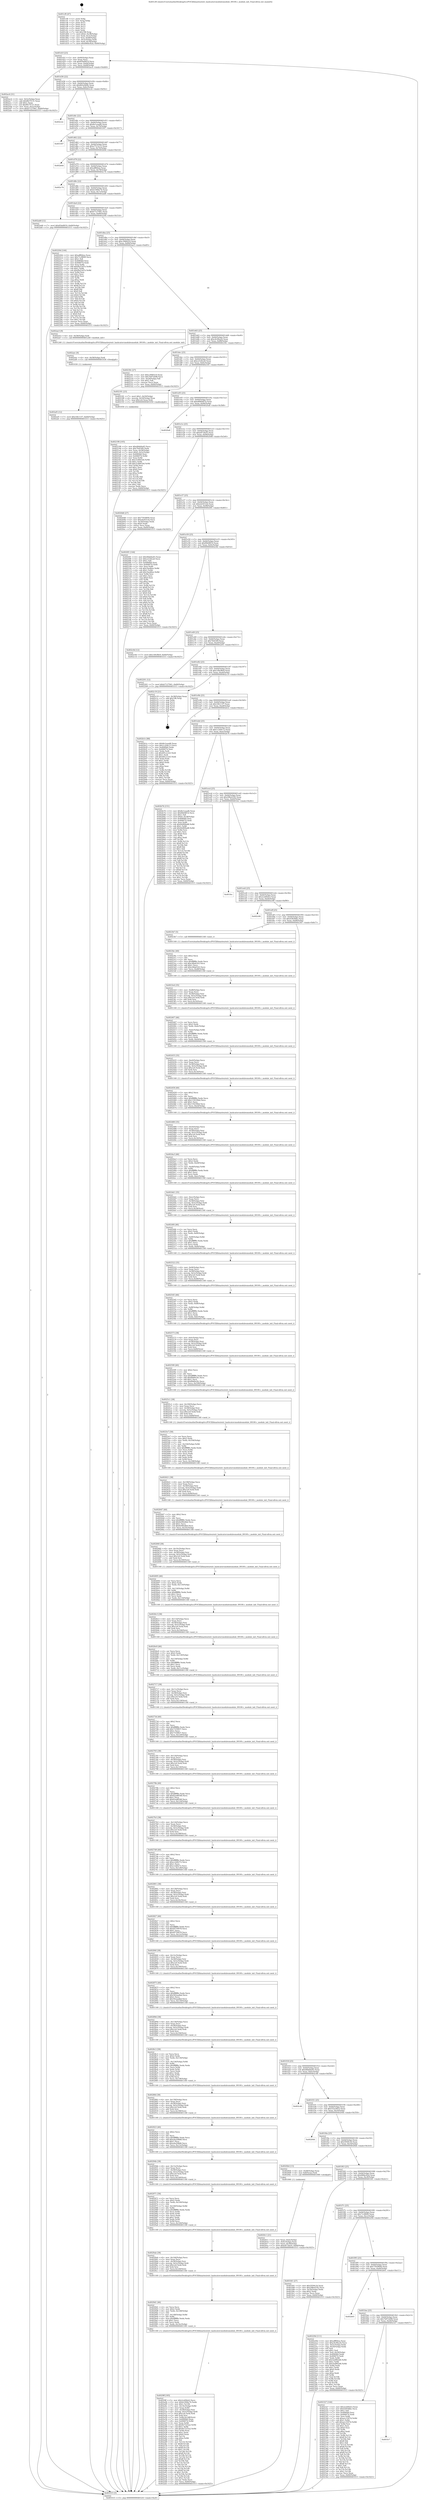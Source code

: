 digraph "0x401cf0" {
  label = "0x401cf0 (/mnt/c/Users/mathe/Desktop/tcc/POCII/binaries/extr_hashcatsrcmodulesmodule_09100.c_module_init_Final-ollvm.out::main(0))"
  labelloc = "t"
  node[shape=record]

  Entry [label="",width=0.3,height=0.3,shape=circle,fillcolor=black,style=filled]
  "0x401d1f" [label="{
     0x401d1f [23]\l
     | [instrs]\l
     &nbsp;&nbsp;0x401d1f \<+3\>: mov -0x60(%rbp),%eax\l
     &nbsp;&nbsp;0x401d22 \<+2\>: mov %eax,%ecx\l
     &nbsp;&nbsp;0x401d24 \<+6\>: sub $0x85bd9f19,%ecx\l
     &nbsp;&nbsp;0x401d2a \<+3\>: mov %eax,-0x64(%rbp)\l
     &nbsp;&nbsp;0x401d2d \<+3\>: mov %ecx,-0x68(%rbp)\l
     &nbsp;&nbsp;0x401d30 \<+6\>: je 0000000000402ac4 \<main+0xdd4\>\l
  }"]
  "0x402ac4" [label="{
     0x402ac4 [31]\l
     | [instrs]\l
     &nbsp;&nbsp;0x402ac4 \<+3\>: mov -0x5c(%rbp),%eax\l
     &nbsp;&nbsp;0x402ac7 \<+5\>: add $0xf827f131,%eax\l
     &nbsp;&nbsp;0x402acc \<+3\>: add $0x1,%eax\l
     &nbsp;&nbsp;0x402acf \<+5\>: sub $0xf827f131,%eax\l
     &nbsp;&nbsp;0x402ad4 \<+3\>: mov %eax,-0x5c(%rbp)\l
     &nbsp;&nbsp;0x402ad7 \<+7\>: movl $0xb7127941,-0x60(%rbp)\l
     &nbsp;&nbsp;0x402ade \<+5\>: jmp 0000000000403315 \<main+0x1625\>\l
  }"]
  "0x401d36" [label="{
     0x401d36 [22]\l
     | [instrs]\l
     &nbsp;&nbsp;0x401d36 \<+5\>: jmp 0000000000401d3b \<main+0x4b\>\l
     &nbsp;&nbsp;0x401d3b \<+3\>: mov -0x64(%rbp),%eax\l
     &nbsp;&nbsp;0x401d3e \<+5\>: sub $0x862e0b0b,%eax\l
     &nbsp;&nbsp;0x401d43 \<+3\>: mov %eax,-0x6c(%rbp)\l
     &nbsp;&nbsp;0x401d46 \<+6\>: je 0000000000402c2e \<main+0xf3e\>\l
  }"]
  Exit [label="",width=0.3,height=0.3,shape=circle,fillcolor=black,style=filled,peripheries=2]
  "0x402c2e" [label="{
     0x402c2e\l
  }", style=dashed]
  "0x401d4c" [label="{
     0x401d4c [22]\l
     | [instrs]\l
     &nbsp;&nbsp;0x401d4c \<+5\>: jmp 0000000000401d51 \<main+0x61\>\l
     &nbsp;&nbsp;0x401d51 \<+3\>: mov -0x64(%rbp),%eax\l
     &nbsp;&nbsp;0x401d54 \<+5\>: sub $0x8e1eaad6,%eax\l
     &nbsp;&nbsp;0x401d59 \<+3\>: mov %eax,-0x70(%rbp)\l
     &nbsp;&nbsp;0x401d5c \<+6\>: je 0000000000403307 \<main+0x1617\>\l
  }"]
  "0x402af5" [label="{
     0x402af5 [12]\l
     | [instrs]\l
     &nbsp;&nbsp;0x402af5 \<+7\>: movl $0x16fc11f7,-0x60(%rbp)\l
     &nbsp;&nbsp;0x402afc \<+5\>: jmp 0000000000403315 \<main+0x1625\>\l
  }"]
  "0x403307" [label="{
     0x403307\l
  }", style=dashed]
  "0x401d62" [label="{
     0x401d62 [22]\l
     | [instrs]\l
     &nbsp;&nbsp;0x401d62 \<+5\>: jmp 0000000000401d67 \<main+0x77\>\l
     &nbsp;&nbsp;0x401d67 \<+3\>: mov -0x64(%rbp),%eax\l
     &nbsp;&nbsp;0x401d6a \<+5\>: sub $0xa7515c15,%eax\l
     &nbsp;&nbsp;0x401d6f \<+3\>: mov %eax,-0x74(%rbp)\l
     &nbsp;&nbsp;0x401d72 \<+6\>: je 0000000000402b0d \<main+0xe1d\>\l
  }"]
  "0x402aec" [label="{
     0x402aec [9]\l
     | [instrs]\l
     &nbsp;&nbsp;0x402aec \<+4\>: mov -0x58(%rbp),%rdi\l
     &nbsp;&nbsp;0x402af0 \<+5\>: call 0000000000401030 \<free@plt\>\l
     | [calls]\l
     &nbsp;&nbsp;0x401030 \{1\} (unknown)\l
  }"]
  "0x402b0d" [label="{
     0x402b0d\l
  }", style=dashed]
  "0x401d78" [label="{
     0x401d78 [22]\l
     | [instrs]\l
     &nbsp;&nbsp;0x401d78 \<+5\>: jmp 0000000000401d7d \<main+0x8d\>\l
     &nbsp;&nbsp;0x401d7d \<+3\>: mov -0x64(%rbp),%eax\l
     &nbsp;&nbsp;0x401d80 \<+5\>: sub $0xafff64ea,%eax\l
     &nbsp;&nbsp;0x401d85 \<+3\>: mov %eax,-0x78(%rbp)\l
     &nbsp;&nbsp;0x401d88 \<+6\>: je 0000000000402c74 \<main+0xf84\>\l
  }"]
  "0x4029ff" [label="{
     0x4029ff [185]\l
     | [instrs]\l
     &nbsp;&nbsp;0x4029ff \<+5\>: mov $0x2ce69eb3,%ecx\l
     &nbsp;&nbsp;0x402a04 \<+5\>: mov $0xb1906e74,%edx\l
     &nbsp;&nbsp;0x402a09 \<+3\>: mov $0x1,%r10b\l
     &nbsp;&nbsp;0x402a0c \<+7\>: mov -0x14c(%rbp),%r8d\l
     &nbsp;&nbsp;0x402a13 \<+4\>: imul %eax,%r8d\l
     &nbsp;&nbsp;0x402a17 \<+4\>: mov -0x58(%rbp),%rsi\l
     &nbsp;&nbsp;0x402a1b \<+4\>: movslq -0x5c(%rbp),%rdi\l
     &nbsp;&nbsp;0x402a1f \<+7\>: imul $0x1e0,%rdi,%rdi\l
     &nbsp;&nbsp;0x402a26 \<+3\>: add %rdi,%rsi\l
     &nbsp;&nbsp;0x402a29 \<+7\>: mov %r8d,0x1d8(%rsi)\l
     &nbsp;&nbsp;0x402a30 \<+7\>: mov 0x4060b0,%eax\l
     &nbsp;&nbsp;0x402a37 \<+8\>: mov 0x406074,%r8d\l
     &nbsp;&nbsp;0x402a3f \<+3\>: mov %eax,%r9d\l
     &nbsp;&nbsp;0x402a42 \<+7\>: sub $0x9e7225a2,%r9d\l
     &nbsp;&nbsp;0x402a49 \<+4\>: sub $0x1,%r9d\l
     &nbsp;&nbsp;0x402a4d \<+7\>: add $0x9e7225a2,%r9d\l
     &nbsp;&nbsp;0x402a54 \<+4\>: imul %r9d,%eax\l
     &nbsp;&nbsp;0x402a58 \<+3\>: and $0x1,%eax\l
     &nbsp;&nbsp;0x402a5b \<+3\>: cmp $0x0,%eax\l
     &nbsp;&nbsp;0x402a5e \<+4\>: sete %r11b\l
     &nbsp;&nbsp;0x402a62 \<+4\>: cmp $0xa,%r8d\l
     &nbsp;&nbsp;0x402a66 \<+3\>: setl %bl\l
     &nbsp;&nbsp;0x402a69 \<+3\>: mov %r11b,%r14b\l
     &nbsp;&nbsp;0x402a6c \<+4\>: xor $0xff,%r14b\l
     &nbsp;&nbsp;0x402a70 \<+3\>: mov %bl,%r15b\l
     &nbsp;&nbsp;0x402a73 \<+4\>: xor $0xff,%r15b\l
     &nbsp;&nbsp;0x402a77 \<+4\>: xor $0x1,%r10b\l
     &nbsp;&nbsp;0x402a7b \<+3\>: mov %r14b,%r12b\l
     &nbsp;&nbsp;0x402a7e \<+4\>: and $0xff,%r12b\l
     &nbsp;&nbsp;0x402a82 \<+3\>: and %r10b,%r11b\l
     &nbsp;&nbsp;0x402a85 \<+3\>: mov %r15b,%r13b\l
     &nbsp;&nbsp;0x402a88 \<+4\>: and $0xff,%r13b\l
     &nbsp;&nbsp;0x402a8c \<+3\>: and %r10b,%bl\l
     &nbsp;&nbsp;0x402a8f \<+3\>: or %r11b,%r12b\l
     &nbsp;&nbsp;0x402a92 \<+3\>: or %bl,%r13b\l
     &nbsp;&nbsp;0x402a95 \<+3\>: xor %r13b,%r12b\l
     &nbsp;&nbsp;0x402a98 \<+3\>: or %r15b,%r14b\l
     &nbsp;&nbsp;0x402a9b \<+4\>: xor $0xff,%r14b\l
     &nbsp;&nbsp;0x402a9f \<+4\>: or $0x1,%r10b\l
     &nbsp;&nbsp;0x402aa3 \<+3\>: and %r10b,%r14b\l
     &nbsp;&nbsp;0x402aa6 \<+3\>: or %r14b,%r12b\l
     &nbsp;&nbsp;0x402aa9 \<+4\>: test $0x1,%r12b\l
     &nbsp;&nbsp;0x402aad \<+3\>: cmovne %edx,%ecx\l
     &nbsp;&nbsp;0x402ab0 \<+3\>: mov %ecx,-0x60(%rbp)\l
     &nbsp;&nbsp;0x402ab3 \<+5\>: jmp 0000000000403315 \<main+0x1625\>\l
  }"]
  "0x402c74" [label="{
     0x402c74\l
  }", style=dashed]
  "0x401d8e" [label="{
     0x401d8e [22]\l
     | [instrs]\l
     &nbsp;&nbsp;0x401d8e \<+5\>: jmp 0000000000401d93 \<main+0xa3\>\l
     &nbsp;&nbsp;0x401d93 \<+3\>: mov -0x64(%rbp),%eax\l
     &nbsp;&nbsp;0x401d96 \<+5\>: sub $0xb1906e74,%eax\l
     &nbsp;&nbsp;0x401d9b \<+3\>: mov %eax,-0x7c(%rbp)\l
     &nbsp;&nbsp;0x401d9e \<+6\>: je 0000000000402ab8 \<main+0xdc8\>\l
  }"]
  "0x4029d1" [label="{
     0x4029d1 [46]\l
     | [instrs]\l
     &nbsp;&nbsp;0x4029d1 \<+2\>: xor %ecx,%ecx\l
     &nbsp;&nbsp;0x4029d3 \<+5\>: mov $0x2,%edx\l
     &nbsp;&nbsp;0x4029d8 \<+6\>: mov %edx,-0x148(%rbp)\l
     &nbsp;&nbsp;0x4029de \<+1\>: cltd\l
     &nbsp;&nbsp;0x4029df \<+7\>: mov -0x148(%rbp),%r8d\l
     &nbsp;&nbsp;0x4029e6 \<+3\>: idiv %r8d\l
     &nbsp;&nbsp;0x4029e9 \<+6\>: imul $0xfffffffe,%edx,%edx\l
     &nbsp;&nbsp;0x4029ef \<+3\>: sub $0x1,%ecx\l
     &nbsp;&nbsp;0x4029f2 \<+2\>: sub %ecx,%edx\l
     &nbsp;&nbsp;0x4029f4 \<+6\>: mov %edx,-0x14c(%rbp)\l
     &nbsp;&nbsp;0x4029fa \<+5\>: call 0000000000401160 \<next_i\>\l
     | [calls]\l
     &nbsp;&nbsp;0x401160 \{1\} (/mnt/c/Users/mathe/Desktop/tcc/POCII/binaries/extr_hashcatsrcmodulesmodule_09100.c_module_init_Final-ollvm.out::next_i)\l
  }"]
  "0x402ab8" [label="{
     0x402ab8 [12]\l
     | [instrs]\l
     &nbsp;&nbsp;0x402ab8 \<+7\>: movl $0x85bd9f19,-0x60(%rbp)\l
     &nbsp;&nbsp;0x402abf \<+5\>: jmp 0000000000403315 \<main+0x1625\>\l
  }"]
  "0x401da4" [label="{
     0x401da4 [22]\l
     | [instrs]\l
     &nbsp;&nbsp;0x401da4 \<+5\>: jmp 0000000000401da9 \<main+0xb9\>\l
     &nbsp;&nbsp;0x401da9 \<+3\>: mov -0x64(%rbp),%eax\l
     &nbsp;&nbsp;0x401dac \<+5\>: sub $0xb7127941,%eax\l
     &nbsp;&nbsp;0x401db1 \<+3\>: mov %eax,-0x80(%rbp)\l
     &nbsp;&nbsp;0x401db4 \<+6\>: je 000000000040220d \<main+0x51d\>\l
  }"]
  "0x4029ab" [label="{
     0x4029ab [38]\l
     | [instrs]\l
     &nbsp;&nbsp;0x4029ab \<+6\>: mov -0x144(%rbp),%ecx\l
     &nbsp;&nbsp;0x4029b1 \<+3\>: imul %eax,%ecx\l
     &nbsp;&nbsp;0x4029b4 \<+4\>: mov -0x58(%rbp),%rsi\l
     &nbsp;&nbsp;0x4029b8 \<+4\>: movslq -0x5c(%rbp),%rdi\l
     &nbsp;&nbsp;0x4029bc \<+7\>: imul $0x1e0,%rdi,%rdi\l
     &nbsp;&nbsp;0x4029c3 \<+3\>: add %rdi,%rsi\l
     &nbsp;&nbsp;0x4029c6 \<+6\>: mov %ecx,0x1d4(%rsi)\l
     &nbsp;&nbsp;0x4029cc \<+5\>: call 0000000000401160 \<next_i\>\l
     | [calls]\l
     &nbsp;&nbsp;0x401160 \{1\} (/mnt/c/Users/mathe/Desktop/tcc/POCII/binaries/extr_hashcatsrcmodulesmodule_09100.c_module_init_Final-ollvm.out::next_i)\l
  }"]
  "0x40220d" [label="{
     0x40220d [144]\l
     | [instrs]\l
     &nbsp;&nbsp;0x40220d \<+5\>: mov $0xafff64ea,%eax\l
     &nbsp;&nbsp;0x402212 \<+5\>: mov $0x71cf8f49,%ecx\l
     &nbsp;&nbsp;0x402217 \<+2\>: mov $0x1,%dl\l
     &nbsp;&nbsp;0x402219 \<+7\>: mov 0x4060b0,%esi\l
     &nbsp;&nbsp;0x402220 \<+7\>: mov 0x406074,%edi\l
     &nbsp;&nbsp;0x402227 \<+3\>: mov %esi,%r8d\l
     &nbsp;&nbsp;0x40222a \<+7\>: add $0xf9a53d7e,%r8d\l
     &nbsp;&nbsp;0x402231 \<+4\>: sub $0x1,%r8d\l
     &nbsp;&nbsp;0x402235 \<+7\>: sub $0xf9a53d7e,%r8d\l
     &nbsp;&nbsp;0x40223c \<+4\>: imul %r8d,%esi\l
     &nbsp;&nbsp;0x402240 \<+3\>: and $0x1,%esi\l
     &nbsp;&nbsp;0x402243 \<+3\>: cmp $0x0,%esi\l
     &nbsp;&nbsp;0x402246 \<+4\>: sete %r9b\l
     &nbsp;&nbsp;0x40224a \<+3\>: cmp $0xa,%edi\l
     &nbsp;&nbsp;0x40224d \<+4\>: setl %r10b\l
     &nbsp;&nbsp;0x402251 \<+3\>: mov %r9b,%r11b\l
     &nbsp;&nbsp;0x402254 \<+4\>: xor $0xff,%r11b\l
     &nbsp;&nbsp;0x402258 \<+3\>: mov %r10b,%bl\l
     &nbsp;&nbsp;0x40225b \<+3\>: xor $0xff,%bl\l
     &nbsp;&nbsp;0x40225e \<+3\>: xor $0x0,%dl\l
     &nbsp;&nbsp;0x402261 \<+3\>: mov %r11b,%r14b\l
     &nbsp;&nbsp;0x402264 \<+4\>: and $0x0,%r14b\l
     &nbsp;&nbsp;0x402268 \<+3\>: and %dl,%r9b\l
     &nbsp;&nbsp;0x40226b \<+3\>: mov %bl,%r15b\l
     &nbsp;&nbsp;0x40226e \<+4\>: and $0x0,%r15b\l
     &nbsp;&nbsp;0x402272 \<+3\>: and %dl,%r10b\l
     &nbsp;&nbsp;0x402275 \<+3\>: or %r9b,%r14b\l
     &nbsp;&nbsp;0x402278 \<+3\>: or %r10b,%r15b\l
     &nbsp;&nbsp;0x40227b \<+3\>: xor %r15b,%r14b\l
     &nbsp;&nbsp;0x40227e \<+3\>: or %bl,%r11b\l
     &nbsp;&nbsp;0x402281 \<+4\>: xor $0xff,%r11b\l
     &nbsp;&nbsp;0x402285 \<+3\>: or $0x0,%dl\l
     &nbsp;&nbsp;0x402288 \<+3\>: and %dl,%r11b\l
     &nbsp;&nbsp;0x40228b \<+3\>: or %r11b,%r14b\l
     &nbsp;&nbsp;0x40228e \<+4\>: test $0x1,%r14b\l
     &nbsp;&nbsp;0x402292 \<+3\>: cmovne %ecx,%eax\l
     &nbsp;&nbsp;0x402295 \<+3\>: mov %eax,-0x60(%rbp)\l
     &nbsp;&nbsp;0x402298 \<+5\>: jmp 0000000000403315 \<main+0x1625\>\l
  }"]
  "0x401dba" [label="{
     0x401dba [25]\l
     | [instrs]\l
     &nbsp;&nbsp;0x401dba \<+5\>: jmp 0000000000401dbf \<main+0xcf\>\l
     &nbsp;&nbsp;0x401dbf \<+3\>: mov -0x64(%rbp),%eax\l
     &nbsp;&nbsp;0x401dc2 \<+5\>: sub $0xc30662c0,%eax\l
     &nbsp;&nbsp;0x401dc7 \<+6\>: mov %eax,-0x84(%rbp)\l
     &nbsp;&nbsp;0x401dcd \<+6\>: je 0000000000402ae3 \<main+0xdf3\>\l
  }"]
  "0x402971" [label="{
     0x402971 [58]\l
     | [instrs]\l
     &nbsp;&nbsp;0x402971 \<+2\>: xor %ecx,%ecx\l
     &nbsp;&nbsp;0x402973 \<+5\>: mov $0x2,%edx\l
     &nbsp;&nbsp;0x402978 \<+6\>: mov %edx,-0x140(%rbp)\l
     &nbsp;&nbsp;0x40297e \<+1\>: cltd\l
     &nbsp;&nbsp;0x40297f \<+7\>: mov -0x140(%rbp),%r8d\l
     &nbsp;&nbsp;0x402986 \<+3\>: idiv %r8d\l
     &nbsp;&nbsp;0x402989 \<+6\>: imul $0xfffffffe,%edx,%edx\l
     &nbsp;&nbsp;0x40298f \<+3\>: mov %ecx,%r9d\l
     &nbsp;&nbsp;0x402992 \<+3\>: sub %edx,%r9d\l
     &nbsp;&nbsp;0x402995 \<+2\>: mov %ecx,%edx\l
     &nbsp;&nbsp;0x402997 \<+3\>: sub $0x1,%edx\l
     &nbsp;&nbsp;0x40299a \<+3\>: add %edx,%r9d\l
     &nbsp;&nbsp;0x40299d \<+3\>: sub %r9d,%ecx\l
     &nbsp;&nbsp;0x4029a0 \<+6\>: mov %ecx,-0x144(%rbp)\l
     &nbsp;&nbsp;0x4029a6 \<+5\>: call 0000000000401160 \<next_i\>\l
     | [calls]\l
     &nbsp;&nbsp;0x401160 \{1\} (/mnt/c/Users/mathe/Desktop/tcc/POCII/binaries/extr_hashcatsrcmodulesmodule_09100.c_module_init_Final-ollvm.out::next_i)\l
  }"]
  "0x402ae3" [label="{
     0x402ae3 [9]\l
     | [instrs]\l
     &nbsp;&nbsp;0x402ae3 \<+4\>: mov -0x58(%rbp),%rdi\l
     &nbsp;&nbsp;0x402ae7 \<+5\>: call 0000000000401240 \<module_init\>\l
     | [calls]\l
     &nbsp;&nbsp;0x401240 \{1\} (/mnt/c/Users/mathe/Desktop/tcc/POCII/binaries/extr_hashcatsrcmodulesmodule_09100.c_module_init_Final-ollvm.out::module_init)\l
  }"]
  "0x401dd3" [label="{
     0x401dd3 [25]\l
     | [instrs]\l
     &nbsp;&nbsp;0x401dd3 \<+5\>: jmp 0000000000401dd8 \<main+0xe8\>\l
     &nbsp;&nbsp;0x401dd8 \<+3\>: mov -0x64(%rbp),%eax\l
     &nbsp;&nbsp;0x401ddb \<+5\>: sub $0xc6c96a24,%eax\l
     &nbsp;&nbsp;0x401de0 \<+6\>: mov %eax,-0x88(%rbp)\l
     &nbsp;&nbsp;0x401de6 \<+6\>: je 000000000040230c \<main+0x61c\>\l
  }"]
  "0x40294b" [label="{
     0x40294b [38]\l
     | [instrs]\l
     &nbsp;&nbsp;0x40294b \<+6\>: mov -0x13c(%rbp),%ecx\l
     &nbsp;&nbsp;0x402951 \<+3\>: imul %eax,%ecx\l
     &nbsp;&nbsp;0x402954 \<+4\>: mov -0x58(%rbp),%rsi\l
     &nbsp;&nbsp;0x402958 \<+4\>: movslq -0x5c(%rbp),%rdi\l
     &nbsp;&nbsp;0x40295c \<+7\>: imul $0x1e0,%rdi,%rdi\l
     &nbsp;&nbsp;0x402963 \<+3\>: add %rdi,%rsi\l
     &nbsp;&nbsp;0x402966 \<+6\>: mov %ecx,0x1d0(%rsi)\l
     &nbsp;&nbsp;0x40296c \<+5\>: call 0000000000401160 \<next_i\>\l
     | [calls]\l
     &nbsp;&nbsp;0x401160 \{1\} (/mnt/c/Users/mathe/Desktop/tcc/POCII/binaries/extr_hashcatsrcmodulesmodule_09100.c_module_init_Final-ollvm.out::next_i)\l
  }"]
  "0x40230c" [label="{
     0x40230c [27]\l
     | [instrs]\l
     &nbsp;&nbsp;0x40230c \<+5\>: mov $0xc30662c0,%eax\l
     &nbsp;&nbsp;0x402311 \<+5\>: mov $0x7b97eb98,%ecx\l
     &nbsp;&nbsp;0x402316 \<+3\>: mov -0x29(%rbp),%dl\l
     &nbsp;&nbsp;0x402319 \<+3\>: test $0x1,%dl\l
     &nbsp;&nbsp;0x40231c \<+3\>: cmovne %ecx,%eax\l
     &nbsp;&nbsp;0x40231f \<+3\>: mov %eax,-0x60(%rbp)\l
     &nbsp;&nbsp;0x402322 \<+5\>: jmp 0000000000403315 \<main+0x1625\>\l
  }"]
  "0x401dec" [label="{
     0x401dec [25]\l
     | [instrs]\l
     &nbsp;&nbsp;0x401dec \<+5\>: jmp 0000000000401df1 \<main+0x101\>\l
     &nbsp;&nbsp;0x401df1 \<+3\>: mov -0x64(%rbp),%eax\l
     &nbsp;&nbsp;0x401df4 \<+5\>: sub $0xce526ca0,%eax\l
     &nbsp;&nbsp;0x401df9 \<+6\>: mov %eax,-0x8c(%rbp)\l
     &nbsp;&nbsp;0x401dff \<+6\>: je 0000000000402181 \<main+0x491\>\l
  }"]
  "0x402923" [label="{
     0x402923 [40]\l
     | [instrs]\l
     &nbsp;&nbsp;0x402923 \<+5\>: mov $0x2,%ecx\l
     &nbsp;&nbsp;0x402928 \<+1\>: cltd\l
     &nbsp;&nbsp;0x402929 \<+2\>: idiv %ecx\l
     &nbsp;&nbsp;0x40292b \<+6\>: imul $0xfffffffe,%edx,%ecx\l
     &nbsp;&nbsp;0x402931 \<+6\>: add $0xa4a298d6,%ecx\l
     &nbsp;&nbsp;0x402937 \<+3\>: add $0x1,%ecx\l
     &nbsp;&nbsp;0x40293a \<+6\>: sub $0xa4a298d6,%ecx\l
     &nbsp;&nbsp;0x402940 \<+6\>: mov %ecx,-0x13c(%rbp)\l
     &nbsp;&nbsp;0x402946 \<+5\>: call 0000000000401160 \<next_i\>\l
     | [calls]\l
     &nbsp;&nbsp;0x401160 \{1\} (/mnt/c/Users/mathe/Desktop/tcc/POCII/binaries/extr_hashcatsrcmodulesmodule_09100.c_module_init_Final-ollvm.out::next_i)\l
  }"]
  "0x402181" [label="{
     0x402181 [23]\l
     | [instrs]\l
     &nbsp;&nbsp;0x402181 \<+7\>: movl $0x1,-0x50(%rbp)\l
     &nbsp;&nbsp;0x402188 \<+4\>: movslq -0x50(%rbp),%rax\l
     &nbsp;&nbsp;0x40218c \<+7\>: imul $0x1e0,%rax,%rdi\l
     &nbsp;&nbsp;0x402193 \<+5\>: call 0000000000401050 \<malloc@plt\>\l
     | [calls]\l
     &nbsp;&nbsp;0x401050 \{1\} (unknown)\l
  }"]
  "0x401e05" [label="{
     0x401e05 [25]\l
     | [instrs]\l
     &nbsp;&nbsp;0x401e05 \<+5\>: jmp 0000000000401e0a \<main+0x11a\>\l
     &nbsp;&nbsp;0x401e0a \<+3\>: mov -0x64(%rbp),%eax\l
     &nbsp;&nbsp;0x401e0d \<+5\>: sub $0xd680d97d,%eax\l
     &nbsp;&nbsp;0x401e12 \<+6\>: mov %eax,-0x90(%rbp)\l
     &nbsp;&nbsp;0x401e18 \<+6\>: je 00000000004020a8 \<main+0x3b8\>\l
  }"]
  "0x4028fd" [label="{
     0x4028fd [38]\l
     | [instrs]\l
     &nbsp;&nbsp;0x4028fd \<+6\>: mov -0x138(%rbp),%ecx\l
     &nbsp;&nbsp;0x402903 \<+3\>: imul %eax,%ecx\l
     &nbsp;&nbsp;0x402906 \<+4\>: mov -0x58(%rbp),%rsi\l
     &nbsp;&nbsp;0x40290a \<+4\>: movslq -0x5c(%rbp),%rdi\l
     &nbsp;&nbsp;0x40290e \<+7\>: imul $0x1e0,%rdi,%rdi\l
     &nbsp;&nbsp;0x402915 \<+3\>: add %rdi,%rsi\l
     &nbsp;&nbsp;0x402918 \<+6\>: mov %ecx,0x198(%rsi)\l
     &nbsp;&nbsp;0x40291e \<+5\>: call 0000000000401160 \<next_i\>\l
     | [calls]\l
     &nbsp;&nbsp;0x401160 \{1\} (/mnt/c/Users/mathe/Desktop/tcc/POCII/binaries/extr_hashcatsrcmodulesmodule_09100.c_module_init_Final-ollvm.out::next_i)\l
  }"]
  "0x4020a8" [label="{
     0x4020a8\l
  }", style=dashed]
  "0x401e1e" [label="{
     0x401e1e [25]\l
     | [instrs]\l
     &nbsp;&nbsp;0x401e1e \<+5\>: jmp 0000000000401e23 \<main+0x133\>\l
     &nbsp;&nbsp;0x401e23 \<+3\>: mov -0x64(%rbp),%eax\l
     &nbsp;&nbsp;0x401e26 \<+5\>: sub $0xe873dcf5,%eax\l
     &nbsp;&nbsp;0x401e2b \<+6\>: mov %eax,-0x94(%rbp)\l
     &nbsp;&nbsp;0x401e31 \<+6\>: je 00000000004020d6 \<main+0x3e6\>\l
  }"]
  "0x4028c3" [label="{
     0x4028c3 [58]\l
     | [instrs]\l
     &nbsp;&nbsp;0x4028c3 \<+2\>: xor %ecx,%ecx\l
     &nbsp;&nbsp;0x4028c5 \<+5\>: mov $0x2,%edx\l
     &nbsp;&nbsp;0x4028ca \<+6\>: mov %edx,-0x134(%rbp)\l
     &nbsp;&nbsp;0x4028d0 \<+1\>: cltd\l
     &nbsp;&nbsp;0x4028d1 \<+7\>: mov -0x134(%rbp),%r8d\l
     &nbsp;&nbsp;0x4028d8 \<+3\>: idiv %r8d\l
     &nbsp;&nbsp;0x4028db \<+6\>: imul $0xfffffffe,%edx,%edx\l
     &nbsp;&nbsp;0x4028e1 \<+3\>: mov %ecx,%r9d\l
     &nbsp;&nbsp;0x4028e4 \<+3\>: sub %edx,%r9d\l
     &nbsp;&nbsp;0x4028e7 \<+2\>: mov %ecx,%edx\l
     &nbsp;&nbsp;0x4028e9 \<+3\>: sub $0x1,%edx\l
     &nbsp;&nbsp;0x4028ec \<+3\>: add %edx,%r9d\l
     &nbsp;&nbsp;0x4028ef \<+3\>: sub %r9d,%ecx\l
     &nbsp;&nbsp;0x4028f2 \<+6\>: mov %ecx,-0x138(%rbp)\l
     &nbsp;&nbsp;0x4028f8 \<+5\>: call 0000000000401160 \<next_i\>\l
     | [calls]\l
     &nbsp;&nbsp;0x401160 \{1\} (/mnt/c/Users/mathe/Desktop/tcc/POCII/binaries/extr_hashcatsrcmodulesmodule_09100.c_module_init_Final-ollvm.out::next_i)\l
  }"]
  "0x4020d6" [label="{
     0x4020d6 [27]\l
     | [instrs]\l
     &nbsp;&nbsp;0x4020d6 \<+5\>: mov $0x7593f694,%eax\l
     &nbsp;&nbsp;0x4020db \<+5\>: mov $0xedc831eb,%ecx\l
     &nbsp;&nbsp;0x4020e0 \<+3\>: mov -0x30(%rbp),%edx\l
     &nbsp;&nbsp;0x4020e3 \<+3\>: cmp $0x0,%edx\l
     &nbsp;&nbsp;0x4020e6 \<+3\>: cmove %ecx,%eax\l
     &nbsp;&nbsp;0x4020e9 \<+3\>: mov %eax,-0x60(%rbp)\l
     &nbsp;&nbsp;0x4020ec \<+5\>: jmp 0000000000403315 \<main+0x1625\>\l
  }"]
  "0x401e37" [label="{
     0x401e37 [25]\l
     | [instrs]\l
     &nbsp;&nbsp;0x401e37 \<+5\>: jmp 0000000000401e3c \<main+0x14c\>\l
     &nbsp;&nbsp;0x401e3c \<+3\>: mov -0x64(%rbp),%eax\l
     &nbsp;&nbsp;0x401e3f \<+5\>: sub $0xedc831eb,%eax\l
     &nbsp;&nbsp;0x401e44 \<+6\>: mov %eax,-0x98(%rbp)\l
     &nbsp;&nbsp;0x401e4a \<+6\>: je 00000000004020f1 \<main+0x401\>\l
  }"]
  "0x40289d" [label="{
     0x40289d [38]\l
     | [instrs]\l
     &nbsp;&nbsp;0x40289d \<+6\>: mov -0x130(%rbp),%ecx\l
     &nbsp;&nbsp;0x4028a3 \<+3\>: imul %eax,%ecx\l
     &nbsp;&nbsp;0x4028a6 \<+4\>: mov -0x58(%rbp),%rsi\l
     &nbsp;&nbsp;0x4028aa \<+4\>: movslq -0x5c(%rbp),%rdi\l
     &nbsp;&nbsp;0x4028ae \<+7\>: imul $0x1e0,%rdi,%rdi\l
     &nbsp;&nbsp;0x4028b5 \<+3\>: add %rdi,%rsi\l
     &nbsp;&nbsp;0x4028b8 \<+6\>: mov %ecx,0x194(%rsi)\l
     &nbsp;&nbsp;0x4028be \<+5\>: call 0000000000401160 \<next_i\>\l
     | [calls]\l
     &nbsp;&nbsp;0x401160 \{1\} (/mnt/c/Users/mathe/Desktop/tcc/POCII/binaries/extr_hashcatsrcmodulesmodule_09100.c_module_init_Final-ollvm.out::next_i)\l
  }"]
  "0x4020f1" [label="{
     0x4020f1 [144]\l
     | [instrs]\l
     &nbsp;&nbsp;0x4020f1 \<+5\>: mov $0x48dd4a65,%eax\l
     &nbsp;&nbsp;0x4020f6 \<+5\>: mov $0xce526ca0,%ecx\l
     &nbsp;&nbsp;0x4020fb \<+2\>: mov $0x1,%dl\l
     &nbsp;&nbsp;0x4020fd \<+7\>: mov 0x4060b0,%esi\l
     &nbsp;&nbsp;0x402104 \<+7\>: mov 0x406074,%edi\l
     &nbsp;&nbsp;0x40210b \<+3\>: mov %esi,%r8d\l
     &nbsp;&nbsp;0x40210e \<+7\>: sub $0x1bed6ee,%r8d\l
     &nbsp;&nbsp;0x402115 \<+4\>: sub $0x1,%r8d\l
     &nbsp;&nbsp;0x402119 \<+7\>: add $0x1bed6ee,%r8d\l
     &nbsp;&nbsp;0x402120 \<+4\>: imul %r8d,%esi\l
     &nbsp;&nbsp;0x402124 \<+3\>: and $0x1,%esi\l
     &nbsp;&nbsp;0x402127 \<+3\>: cmp $0x0,%esi\l
     &nbsp;&nbsp;0x40212a \<+4\>: sete %r9b\l
     &nbsp;&nbsp;0x40212e \<+3\>: cmp $0xa,%edi\l
     &nbsp;&nbsp;0x402131 \<+4\>: setl %r10b\l
     &nbsp;&nbsp;0x402135 \<+3\>: mov %r9b,%r11b\l
     &nbsp;&nbsp;0x402138 \<+4\>: xor $0xff,%r11b\l
     &nbsp;&nbsp;0x40213c \<+3\>: mov %r10b,%bl\l
     &nbsp;&nbsp;0x40213f \<+3\>: xor $0xff,%bl\l
     &nbsp;&nbsp;0x402142 \<+3\>: xor $0x0,%dl\l
     &nbsp;&nbsp;0x402145 \<+3\>: mov %r11b,%r14b\l
     &nbsp;&nbsp;0x402148 \<+4\>: and $0x0,%r14b\l
     &nbsp;&nbsp;0x40214c \<+3\>: and %dl,%r9b\l
     &nbsp;&nbsp;0x40214f \<+3\>: mov %bl,%r15b\l
     &nbsp;&nbsp;0x402152 \<+4\>: and $0x0,%r15b\l
     &nbsp;&nbsp;0x402156 \<+3\>: and %dl,%r10b\l
     &nbsp;&nbsp;0x402159 \<+3\>: or %r9b,%r14b\l
     &nbsp;&nbsp;0x40215c \<+3\>: or %r10b,%r15b\l
     &nbsp;&nbsp;0x40215f \<+3\>: xor %r15b,%r14b\l
     &nbsp;&nbsp;0x402162 \<+3\>: or %bl,%r11b\l
     &nbsp;&nbsp;0x402165 \<+4\>: xor $0xff,%r11b\l
     &nbsp;&nbsp;0x402169 \<+3\>: or $0x0,%dl\l
     &nbsp;&nbsp;0x40216c \<+3\>: and %dl,%r11b\l
     &nbsp;&nbsp;0x40216f \<+3\>: or %r11b,%r14b\l
     &nbsp;&nbsp;0x402172 \<+4\>: test $0x1,%r14b\l
     &nbsp;&nbsp;0x402176 \<+3\>: cmovne %ecx,%eax\l
     &nbsp;&nbsp;0x402179 \<+3\>: mov %eax,-0x60(%rbp)\l
     &nbsp;&nbsp;0x40217c \<+5\>: jmp 0000000000403315 \<main+0x1625\>\l
  }"]
  "0x401e50" [label="{
     0x401e50 [25]\l
     | [instrs]\l
     &nbsp;&nbsp;0x401e50 \<+5\>: jmp 0000000000401e55 \<main+0x165\>\l
     &nbsp;&nbsp;0x401e55 \<+3\>: mov -0x64(%rbp),%eax\l
     &nbsp;&nbsp;0x401e58 \<+5\>: sub $0xf0b08f14,%eax\l
     &nbsp;&nbsp;0x401e5d \<+6\>: mov %eax,-0x9c(%rbp)\l
     &nbsp;&nbsp;0x401e63 \<+6\>: je 0000000000402c0d \<main+0xf1d\>\l
  }"]
  "0x402875" [label="{
     0x402875 [40]\l
     | [instrs]\l
     &nbsp;&nbsp;0x402875 \<+5\>: mov $0x2,%ecx\l
     &nbsp;&nbsp;0x40287a \<+1\>: cltd\l
     &nbsp;&nbsp;0x40287b \<+2\>: idiv %ecx\l
     &nbsp;&nbsp;0x40287d \<+6\>: imul $0xfffffffe,%edx,%ecx\l
     &nbsp;&nbsp;0x402883 \<+6\>: add $0x562aadbd,%ecx\l
     &nbsp;&nbsp;0x402889 \<+3\>: add $0x1,%ecx\l
     &nbsp;&nbsp;0x40288c \<+6\>: sub $0x562aadbd,%ecx\l
     &nbsp;&nbsp;0x402892 \<+6\>: mov %ecx,-0x130(%rbp)\l
     &nbsp;&nbsp;0x402898 \<+5\>: call 0000000000401160 \<next_i\>\l
     | [calls]\l
     &nbsp;&nbsp;0x401160 \{1\} (/mnt/c/Users/mathe/Desktop/tcc/POCII/binaries/extr_hashcatsrcmodulesmodule_09100.c_module_init_Final-ollvm.out::next_i)\l
  }"]
  "0x402c0d" [label="{
     0x402c0d [12]\l
     | [instrs]\l
     &nbsp;&nbsp;0x402c0d \<+7\>: movl $0x149cf8e9,-0x60(%rbp)\l
     &nbsp;&nbsp;0x402c14 \<+5\>: jmp 0000000000403315 \<main+0x1625\>\l
  }"]
  "0x401e69" [label="{
     0x401e69 [25]\l
     | [instrs]\l
     &nbsp;&nbsp;0x401e69 \<+5\>: jmp 0000000000401e6e \<main+0x17e\>\l
     &nbsp;&nbsp;0x401e6e \<+3\>: mov -0x64(%rbp),%eax\l
     &nbsp;&nbsp;0x401e71 \<+5\>: sub $0x7fe6349,%eax\l
     &nbsp;&nbsp;0x401e76 \<+6\>: mov %eax,-0xa0(%rbp)\l
     &nbsp;&nbsp;0x401e7c \<+6\>: je 0000000000402201 \<main+0x511\>\l
  }"]
  "0x40284f" [label="{
     0x40284f [38]\l
     | [instrs]\l
     &nbsp;&nbsp;0x40284f \<+6\>: mov -0x12c(%rbp),%ecx\l
     &nbsp;&nbsp;0x402855 \<+3\>: imul %eax,%ecx\l
     &nbsp;&nbsp;0x402858 \<+4\>: mov -0x58(%rbp),%rsi\l
     &nbsp;&nbsp;0x40285c \<+4\>: movslq -0x5c(%rbp),%rdi\l
     &nbsp;&nbsp;0x402860 \<+7\>: imul $0x1e0,%rdi,%rdi\l
     &nbsp;&nbsp;0x402867 \<+3\>: add %rdi,%rsi\l
     &nbsp;&nbsp;0x40286a \<+6\>: mov %ecx,0x190(%rsi)\l
     &nbsp;&nbsp;0x402870 \<+5\>: call 0000000000401160 \<next_i\>\l
     | [calls]\l
     &nbsp;&nbsp;0x401160 \{1\} (/mnt/c/Users/mathe/Desktop/tcc/POCII/binaries/extr_hashcatsrcmodulesmodule_09100.c_module_init_Final-ollvm.out::next_i)\l
  }"]
  "0x402201" [label="{
     0x402201 [12]\l
     | [instrs]\l
     &nbsp;&nbsp;0x402201 \<+7\>: movl $0xb7127941,-0x60(%rbp)\l
     &nbsp;&nbsp;0x402208 \<+5\>: jmp 0000000000403315 \<main+0x1625\>\l
  }"]
  "0x401e82" [label="{
     0x401e82 [25]\l
     | [instrs]\l
     &nbsp;&nbsp;0x401e82 \<+5\>: jmp 0000000000401e87 \<main+0x197\>\l
     &nbsp;&nbsp;0x401e87 \<+3\>: mov -0x64(%rbp),%eax\l
     &nbsp;&nbsp;0x401e8a \<+5\>: sub $0x149cf8e9,%eax\l
     &nbsp;&nbsp;0x401e8f \<+6\>: mov %eax,-0xa4(%rbp)\l
     &nbsp;&nbsp;0x401e95 \<+6\>: je 0000000000402c19 \<main+0xf29\>\l
  }"]
  "0x402827" [label="{
     0x402827 [40]\l
     | [instrs]\l
     &nbsp;&nbsp;0x402827 \<+5\>: mov $0x2,%ecx\l
     &nbsp;&nbsp;0x40282c \<+1\>: cltd\l
     &nbsp;&nbsp;0x40282d \<+2\>: idiv %ecx\l
     &nbsp;&nbsp;0x40282f \<+6\>: imul $0xfffffffe,%edx,%ecx\l
     &nbsp;&nbsp;0x402835 \<+6\>: sub $0x4f759978,%ecx\l
     &nbsp;&nbsp;0x40283b \<+3\>: add $0x1,%ecx\l
     &nbsp;&nbsp;0x40283e \<+6\>: add $0x4f759978,%ecx\l
     &nbsp;&nbsp;0x402844 \<+6\>: mov %ecx,-0x12c(%rbp)\l
     &nbsp;&nbsp;0x40284a \<+5\>: call 0000000000401160 \<next_i\>\l
     | [calls]\l
     &nbsp;&nbsp;0x401160 \{1\} (/mnt/c/Users/mathe/Desktop/tcc/POCII/binaries/extr_hashcatsrcmodulesmodule_09100.c_module_init_Final-ollvm.out::next_i)\l
  }"]
  "0x402c19" [label="{
     0x402c19 [21]\l
     | [instrs]\l
     &nbsp;&nbsp;0x402c19 \<+3\>: mov -0x38(%rbp),%eax\l
     &nbsp;&nbsp;0x402c1c \<+7\>: add $0x198,%rsp\l
     &nbsp;&nbsp;0x402c23 \<+1\>: pop %rbx\l
     &nbsp;&nbsp;0x402c24 \<+2\>: pop %r12\l
     &nbsp;&nbsp;0x402c26 \<+2\>: pop %r13\l
     &nbsp;&nbsp;0x402c28 \<+2\>: pop %r14\l
     &nbsp;&nbsp;0x402c2a \<+2\>: pop %r15\l
     &nbsp;&nbsp;0x402c2c \<+1\>: pop %rbp\l
     &nbsp;&nbsp;0x402c2d \<+1\>: ret\l
  }"]
  "0x401e9b" [label="{
     0x401e9b [25]\l
     | [instrs]\l
     &nbsp;&nbsp;0x401e9b \<+5\>: jmp 0000000000401ea0 \<main+0x1b0\>\l
     &nbsp;&nbsp;0x401ea0 \<+3\>: mov -0x64(%rbp),%eax\l
     &nbsp;&nbsp;0x401ea3 \<+5\>: sub $0x16fc11f7,%eax\l
     &nbsp;&nbsp;0x401ea8 \<+6\>: mov %eax,-0xa8(%rbp)\l
     &nbsp;&nbsp;0x401eae \<+6\>: je 0000000000402b1e \<main+0xe2e\>\l
  }"]
  "0x402801" [label="{
     0x402801 [38]\l
     | [instrs]\l
     &nbsp;&nbsp;0x402801 \<+6\>: mov -0x128(%rbp),%ecx\l
     &nbsp;&nbsp;0x402807 \<+3\>: imul %eax,%ecx\l
     &nbsp;&nbsp;0x40280a \<+4\>: mov -0x58(%rbp),%rsi\l
     &nbsp;&nbsp;0x40280e \<+4\>: movslq -0x5c(%rbp),%rdi\l
     &nbsp;&nbsp;0x402812 \<+7\>: imul $0x1e0,%rdi,%rdi\l
     &nbsp;&nbsp;0x402819 \<+3\>: add %rdi,%rsi\l
     &nbsp;&nbsp;0x40281c \<+6\>: mov %ecx,0x18c(%rsi)\l
     &nbsp;&nbsp;0x402822 \<+5\>: call 0000000000401160 \<next_i\>\l
     | [calls]\l
     &nbsp;&nbsp;0x401160 \{1\} (/mnt/c/Users/mathe/Desktop/tcc/POCII/binaries/extr_hashcatsrcmodulesmodule_09100.c_module_init_Final-ollvm.out::next_i)\l
  }"]
  "0x402b1e" [label="{
     0x402b1e [88]\l
     | [instrs]\l
     &nbsp;&nbsp;0x402b1e \<+5\>: mov $0x8e1eaad6,%eax\l
     &nbsp;&nbsp;0x402b23 \<+5\>: mov $0x1c204c13,%ecx\l
     &nbsp;&nbsp;0x402b28 \<+7\>: mov 0x4060b0,%edx\l
     &nbsp;&nbsp;0x402b2f \<+7\>: mov 0x406074,%esi\l
     &nbsp;&nbsp;0x402b36 \<+2\>: mov %edx,%edi\l
     &nbsp;&nbsp;0x402b38 \<+6\>: sub $0x491a1cb3,%edi\l
     &nbsp;&nbsp;0x402b3e \<+3\>: sub $0x1,%edi\l
     &nbsp;&nbsp;0x402b41 \<+6\>: add $0x491a1cb3,%edi\l
     &nbsp;&nbsp;0x402b47 \<+3\>: imul %edi,%edx\l
     &nbsp;&nbsp;0x402b4a \<+3\>: and $0x1,%edx\l
     &nbsp;&nbsp;0x402b4d \<+3\>: cmp $0x0,%edx\l
     &nbsp;&nbsp;0x402b50 \<+4\>: sete %r8b\l
     &nbsp;&nbsp;0x402b54 \<+3\>: cmp $0xa,%esi\l
     &nbsp;&nbsp;0x402b57 \<+4\>: setl %r9b\l
     &nbsp;&nbsp;0x402b5b \<+3\>: mov %r8b,%r10b\l
     &nbsp;&nbsp;0x402b5e \<+3\>: and %r9b,%r10b\l
     &nbsp;&nbsp;0x402b61 \<+3\>: xor %r9b,%r8b\l
     &nbsp;&nbsp;0x402b64 \<+3\>: or %r8b,%r10b\l
     &nbsp;&nbsp;0x402b67 \<+4\>: test $0x1,%r10b\l
     &nbsp;&nbsp;0x402b6b \<+3\>: cmovne %ecx,%eax\l
     &nbsp;&nbsp;0x402b6e \<+3\>: mov %eax,-0x60(%rbp)\l
     &nbsp;&nbsp;0x402b71 \<+5\>: jmp 0000000000403315 \<main+0x1625\>\l
  }"]
  "0x401eb4" [label="{
     0x401eb4 [25]\l
     | [instrs]\l
     &nbsp;&nbsp;0x401eb4 \<+5\>: jmp 0000000000401eb9 \<main+0x1c9\>\l
     &nbsp;&nbsp;0x401eb9 \<+3\>: mov -0x64(%rbp),%eax\l
     &nbsp;&nbsp;0x401ebc \<+5\>: sub $0x1c204c13,%eax\l
     &nbsp;&nbsp;0x401ec1 \<+6\>: mov %eax,-0xac(%rbp)\l
     &nbsp;&nbsp;0x401ec7 \<+6\>: je 0000000000402b76 \<main+0xe86\>\l
  }"]
  "0x4027d9" [label="{
     0x4027d9 [40]\l
     | [instrs]\l
     &nbsp;&nbsp;0x4027d9 \<+5\>: mov $0x2,%ecx\l
     &nbsp;&nbsp;0x4027de \<+1\>: cltd\l
     &nbsp;&nbsp;0x4027df \<+2\>: idiv %ecx\l
     &nbsp;&nbsp;0x4027e1 \<+6\>: imul $0xfffffffe,%edx,%ecx\l
     &nbsp;&nbsp;0x4027e7 \<+6\>: sub $0xcc2d6272,%ecx\l
     &nbsp;&nbsp;0x4027ed \<+3\>: add $0x1,%ecx\l
     &nbsp;&nbsp;0x4027f0 \<+6\>: add $0xcc2d6272,%ecx\l
     &nbsp;&nbsp;0x4027f6 \<+6\>: mov %ecx,-0x128(%rbp)\l
     &nbsp;&nbsp;0x4027fc \<+5\>: call 0000000000401160 \<next_i\>\l
     | [calls]\l
     &nbsp;&nbsp;0x401160 \{1\} (/mnt/c/Users/mathe/Desktop/tcc/POCII/binaries/extr_hashcatsrcmodulesmodule_09100.c_module_init_Final-ollvm.out::next_i)\l
  }"]
  "0x402b76" [label="{
     0x402b76 [151]\l
     | [instrs]\l
     &nbsp;&nbsp;0x402b76 \<+5\>: mov $0x8e1eaad6,%eax\l
     &nbsp;&nbsp;0x402b7b \<+5\>: mov $0xf0b08f14,%ecx\l
     &nbsp;&nbsp;0x402b80 \<+2\>: mov $0x1,%dl\l
     &nbsp;&nbsp;0x402b82 \<+7\>: movl $0x0,-0x38(%rbp)\l
     &nbsp;&nbsp;0x402b89 \<+7\>: mov 0x4060b0,%esi\l
     &nbsp;&nbsp;0x402b90 \<+7\>: mov 0x406074,%edi\l
     &nbsp;&nbsp;0x402b97 \<+3\>: mov %esi,%r8d\l
     &nbsp;&nbsp;0x402b9a \<+7\>: sub $0x9e808ad8,%r8d\l
     &nbsp;&nbsp;0x402ba1 \<+4\>: sub $0x1,%r8d\l
     &nbsp;&nbsp;0x402ba5 \<+7\>: add $0x9e808ad8,%r8d\l
     &nbsp;&nbsp;0x402bac \<+4\>: imul %r8d,%esi\l
     &nbsp;&nbsp;0x402bb0 \<+3\>: and $0x1,%esi\l
     &nbsp;&nbsp;0x402bb3 \<+3\>: cmp $0x0,%esi\l
     &nbsp;&nbsp;0x402bb6 \<+4\>: sete %r9b\l
     &nbsp;&nbsp;0x402bba \<+3\>: cmp $0xa,%edi\l
     &nbsp;&nbsp;0x402bbd \<+4\>: setl %r10b\l
     &nbsp;&nbsp;0x402bc1 \<+3\>: mov %r9b,%r11b\l
     &nbsp;&nbsp;0x402bc4 \<+4\>: xor $0xff,%r11b\l
     &nbsp;&nbsp;0x402bc8 \<+3\>: mov %r10b,%bl\l
     &nbsp;&nbsp;0x402bcb \<+3\>: xor $0xff,%bl\l
     &nbsp;&nbsp;0x402bce \<+3\>: xor $0x1,%dl\l
     &nbsp;&nbsp;0x402bd1 \<+3\>: mov %r11b,%r14b\l
     &nbsp;&nbsp;0x402bd4 \<+4\>: and $0xff,%r14b\l
     &nbsp;&nbsp;0x402bd8 \<+3\>: and %dl,%r9b\l
     &nbsp;&nbsp;0x402bdb \<+3\>: mov %bl,%r15b\l
     &nbsp;&nbsp;0x402bde \<+4\>: and $0xff,%r15b\l
     &nbsp;&nbsp;0x402be2 \<+3\>: and %dl,%r10b\l
     &nbsp;&nbsp;0x402be5 \<+3\>: or %r9b,%r14b\l
     &nbsp;&nbsp;0x402be8 \<+3\>: or %r10b,%r15b\l
     &nbsp;&nbsp;0x402beb \<+3\>: xor %r15b,%r14b\l
     &nbsp;&nbsp;0x402bee \<+3\>: or %bl,%r11b\l
     &nbsp;&nbsp;0x402bf1 \<+4\>: xor $0xff,%r11b\l
     &nbsp;&nbsp;0x402bf5 \<+3\>: or $0x1,%dl\l
     &nbsp;&nbsp;0x402bf8 \<+3\>: and %dl,%r11b\l
     &nbsp;&nbsp;0x402bfb \<+3\>: or %r11b,%r14b\l
     &nbsp;&nbsp;0x402bfe \<+4\>: test $0x1,%r14b\l
     &nbsp;&nbsp;0x402c02 \<+3\>: cmovne %ecx,%eax\l
     &nbsp;&nbsp;0x402c05 \<+3\>: mov %eax,-0x60(%rbp)\l
     &nbsp;&nbsp;0x402c08 \<+5\>: jmp 0000000000403315 \<main+0x1625\>\l
  }"]
  "0x401ecd" [label="{
     0x401ecd [25]\l
     | [instrs]\l
     &nbsp;&nbsp;0x401ecd \<+5\>: jmp 0000000000401ed2 \<main+0x1e2\>\l
     &nbsp;&nbsp;0x401ed2 \<+3\>: mov -0x64(%rbp),%eax\l
     &nbsp;&nbsp;0x401ed5 \<+5\>: sub $0x298e4182,%eax\l
     &nbsp;&nbsp;0x401eda \<+6\>: mov %eax,-0xb0(%rbp)\l
     &nbsp;&nbsp;0x401ee0 \<+6\>: je 0000000000401fec \<main+0x2fc\>\l
  }"]
  "0x4027b3" [label="{
     0x4027b3 [38]\l
     | [instrs]\l
     &nbsp;&nbsp;0x4027b3 \<+6\>: mov -0x124(%rbp),%ecx\l
     &nbsp;&nbsp;0x4027b9 \<+3\>: imul %eax,%ecx\l
     &nbsp;&nbsp;0x4027bc \<+4\>: mov -0x58(%rbp),%rsi\l
     &nbsp;&nbsp;0x4027c0 \<+4\>: movslq -0x5c(%rbp),%rdi\l
     &nbsp;&nbsp;0x4027c4 \<+7\>: imul $0x1e0,%rdi,%rdi\l
     &nbsp;&nbsp;0x4027cb \<+3\>: add %rdi,%rsi\l
     &nbsp;&nbsp;0x4027ce \<+6\>: mov %ecx,0x188(%rsi)\l
     &nbsp;&nbsp;0x4027d4 \<+5\>: call 0000000000401160 \<next_i\>\l
     | [calls]\l
     &nbsp;&nbsp;0x401160 \{1\} (/mnt/c/Users/mathe/Desktop/tcc/POCII/binaries/extr_hashcatsrcmodulesmodule_09100.c_module_init_Final-ollvm.out::next_i)\l
  }"]
  "0x401fec" [label="{
     0x401fec\l
  }", style=dashed]
  "0x401ee6" [label="{
     0x401ee6 [25]\l
     | [instrs]\l
     &nbsp;&nbsp;0x401ee6 \<+5\>: jmp 0000000000401eeb \<main+0x1fb\>\l
     &nbsp;&nbsp;0x401eeb \<+3\>: mov -0x64(%rbp),%eax\l
     &nbsp;&nbsp;0x401eee \<+5\>: sub $0x2ce69eb3,%eax\l
     &nbsp;&nbsp;0x401ef3 \<+6\>: mov %eax,-0xb4(%rbp)\l
     &nbsp;&nbsp;0x401ef9 \<+6\>: je 0000000000402c80 \<main+0xf90\>\l
  }"]
  "0x40278b" [label="{
     0x40278b [40]\l
     | [instrs]\l
     &nbsp;&nbsp;0x40278b \<+5\>: mov $0x2,%ecx\l
     &nbsp;&nbsp;0x402790 \<+1\>: cltd\l
     &nbsp;&nbsp;0x402791 \<+2\>: idiv %ecx\l
     &nbsp;&nbsp;0x402793 \<+6\>: imul $0xfffffffe,%edx,%ecx\l
     &nbsp;&nbsp;0x402799 \<+6\>: add $0x62ad8548,%ecx\l
     &nbsp;&nbsp;0x40279f \<+3\>: add $0x1,%ecx\l
     &nbsp;&nbsp;0x4027a2 \<+6\>: sub $0x62ad8548,%ecx\l
     &nbsp;&nbsp;0x4027a8 \<+6\>: mov %ecx,-0x124(%rbp)\l
     &nbsp;&nbsp;0x4027ae \<+5\>: call 0000000000401160 \<next_i\>\l
     | [calls]\l
     &nbsp;&nbsp;0x401160 \{1\} (/mnt/c/Users/mathe/Desktop/tcc/POCII/binaries/extr_hashcatsrcmodulesmodule_09100.c_module_init_Final-ollvm.out::next_i)\l
  }"]
  "0x402c80" [label="{
     0x402c80\l
  }", style=dashed]
  "0x401eff" [label="{
     0x401eff [25]\l
     | [instrs]\l
     &nbsp;&nbsp;0x401eff \<+5\>: jmp 0000000000401f04 \<main+0x214\>\l
     &nbsp;&nbsp;0x401f04 \<+3\>: mov -0x64(%rbp),%eax\l
     &nbsp;&nbsp;0x401f07 \<+5\>: sub $0x4383fdbc,%eax\l
     &nbsp;&nbsp;0x401f0c \<+6\>: mov %eax,-0xb8(%rbp)\l
     &nbsp;&nbsp;0x401f12 \<+6\>: je 00000000004023b7 \<main+0x6c7\>\l
  }"]
  "0x402765" [label="{
     0x402765 [38]\l
     | [instrs]\l
     &nbsp;&nbsp;0x402765 \<+6\>: mov -0x120(%rbp),%ecx\l
     &nbsp;&nbsp;0x40276b \<+3\>: imul %eax,%ecx\l
     &nbsp;&nbsp;0x40276e \<+4\>: mov -0x58(%rbp),%rsi\l
     &nbsp;&nbsp;0x402772 \<+4\>: movslq -0x5c(%rbp),%rdi\l
     &nbsp;&nbsp;0x402776 \<+7\>: imul $0x1e0,%rdi,%rdi\l
     &nbsp;&nbsp;0x40277d \<+3\>: add %rdi,%rsi\l
     &nbsp;&nbsp;0x402780 \<+6\>: mov %ecx,0x130(%rsi)\l
     &nbsp;&nbsp;0x402786 \<+5\>: call 0000000000401160 \<next_i\>\l
     | [calls]\l
     &nbsp;&nbsp;0x401160 \{1\} (/mnt/c/Users/mathe/Desktop/tcc/POCII/binaries/extr_hashcatsrcmodulesmodule_09100.c_module_init_Final-ollvm.out::next_i)\l
  }"]
  "0x4023b7" [label="{
     0x4023b7 [5]\l
     | [instrs]\l
     &nbsp;&nbsp;0x4023b7 \<+5\>: call 0000000000401160 \<next_i\>\l
     | [calls]\l
     &nbsp;&nbsp;0x401160 \{1\} (/mnt/c/Users/mathe/Desktop/tcc/POCII/binaries/extr_hashcatsrcmodulesmodule_09100.c_module_init_Final-ollvm.out::next_i)\l
  }"]
  "0x401f18" [label="{
     0x401f18 [25]\l
     | [instrs]\l
     &nbsp;&nbsp;0x401f18 \<+5\>: jmp 0000000000401f1d \<main+0x22d\>\l
     &nbsp;&nbsp;0x401f1d \<+3\>: mov -0x64(%rbp),%eax\l
     &nbsp;&nbsp;0x401f20 \<+5\>: sub $0x48dd4a65,%eax\l
     &nbsp;&nbsp;0x401f25 \<+6\>: mov %eax,-0xbc(%rbp)\l
     &nbsp;&nbsp;0x401f2b \<+6\>: je 0000000000402c46 \<main+0xf56\>\l
  }"]
  "0x40273d" [label="{
     0x40273d [40]\l
     | [instrs]\l
     &nbsp;&nbsp;0x40273d \<+5\>: mov $0x2,%ecx\l
     &nbsp;&nbsp;0x402742 \<+1\>: cltd\l
     &nbsp;&nbsp;0x402743 \<+2\>: idiv %ecx\l
     &nbsp;&nbsp;0x402745 \<+6\>: imul $0xfffffffe,%edx,%ecx\l
     &nbsp;&nbsp;0x40274b \<+6\>: add $0x71f3f837,%ecx\l
     &nbsp;&nbsp;0x402751 \<+3\>: add $0x1,%ecx\l
     &nbsp;&nbsp;0x402754 \<+6\>: sub $0x71f3f837,%ecx\l
     &nbsp;&nbsp;0x40275a \<+6\>: mov %ecx,-0x120(%rbp)\l
     &nbsp;&nbsp;0x402760 \<+5\>: call 0000000000401160 \<next_i\>\l
     | [calls]\l
     &nbsp;&nbsp;0x401160 \{1\} (/mnt/c/Users/mathe/Desktop/tcc/POCII/binaries/extr_hashcatsrcmodulesmodule_09100.c_module_init_Final-ollvm.out::next_i)\l
  }"]
  "0x402c46" [label="{
     0x402c46\l
  }", style=dashed]
  "0x401f31" [label="{
     0x401f31 [25]\l
     | [instrs]\l
     &nbsp;&nbsp;0x401f31 \<+5\>: jmp 0000000000401f36 \<main+0x246\>\l
     &nbsp;&nbsp;0x401f36 \<+3\>: mov -0x64(%rbp),%eax\l
     &nbsp;&nbsp;0x401f39 \<+5\>: sub $0x552cd453,%eax\l
     &nbsp;&nbsp;0x401f3e \<+6\>: mov %eax,-0xc0(%rbp)\l
     &nbsp;&nbsp;0x401f44 \<+6\>: je 0000000000402044 \<main+0x354\>\l
  }"]
  "0x402717" [label="{
     0x402717 [38]\l
     | [instrs]\l
     &nbsp;&nbsp;0x402717 \<+6\>: mov -0x11c(%rbp),%ecx\l
     &nbsp;&nbsp;0x40271d \<+3\>: imul %eax,%ecx\l
     &nbsp;&nbsp;0x402720 \<+4\>: mov -0x58(%rbp),%rsi\l
     &nbsp;&nbsp;0x402724 \<+4\>: movslq -0x5c(%rbp),%rdi\l
     &nbsp;&nbsp;0x402728 \<+7\>: imul $0x1e0,%rdi,%rdi\l
     &nbsp;&nbsp;0x40272f \<+3\>: add %rdi,%rsi\l
     &nbsp;&nbsp;0x402732 \<+6\>: mov %ecx,0x118(%rsi)\l
     &nbsp;&nbsp;0x402738 \<+5\>: call 0000000000401160 \<next_i\>\l
     | [calls]\l
     &nbsp;&nbsp;0x401160 \{1\} (/mnt/c/Users/mathe/Desktop/tcc/POCII/binaries/extr_hashcatsrcmodulesmodule_09100.c_module_init_Final-ollvm.out::next_i)\l
  }"]
  "0x402044" [label="{
     0x402044\l
  }", style=dashed]
  "0x401f4a" [label="{
     0x401f4a [25]\l
     | [instrs]\l
     &nbsp;&nbsp;0x401f4a \<+5\>: jmp 0000000000401f4f \<main+0x25f\>\l
     &nbsp;&nbsp;0x401f4f \<+3\>: mov -0x64(%rbp),%eax\l
     &nbsp;&nbsp;0x401f52 \<+5\>: sub $0x5f50fc24,%eax\l
     &nbsp;&nbsp;0x401f57 \<+6\>: mov %eax,-0xc4(%rbp)\l
     &nbsp;&nbsp;0x401f5d \<+6\>: je 00000000004020b4 \<main+0x3c4\>\l
  }"]
  "0x4026e9" [label="{
     0x4026e9 [46]\l
     | [instrs]\l
     &nbsp;&nbsp;0x4026e9 \<+2\>: xor %ecx,%ecx\l
     &nbsp;&nbsp;0x4026eb \<+5\>: mov $0x2,%edx\l
     &nbsp;&nbsp;0x4026f0 \<+6\>: mov %edx,-0x118(%rbp)\l
     &nbsp;&nbsp;0x4026f6 \<+1\>: cltd\l
     &nbsp;&nbsp;0x4026f7 \<+7\>: mov -0x118(%rbp),%r8d\l
     &nbsp;&nbsp;0x4026fe \<+3\>: idiv %r8d\l
     &nbsp;&nbsp;0x402701 \<+6\>: imul $0xfffffffe,%edx,%edx\l
     &nbsp;&nbsp;0x402707 \<+3\>: sub $0x1,%ecx\l
     &nbsp;&nbsp;0x40270a \<+2\>: sub %ecx,%edx\l
     &nbsp;&nbsp;0x40270c \<+6\>: mov %edx,-0x11c(%rbp)\l
     &nbsp;&nbsp;0x402712 \<+5\>: call 0000000000401160 \<next_i\>\l
     | [calls]\l
     &nbsp;&nbsp;0x401160 \{1\} (/mnt/c/Users/mathe/Desktop/tcc/POCII/binaries/extr_hashcatsrcmodulesmodule_09100.c_module_init_Final-ollvm.out::next_i)\l
  }"]
  "0x4020b4" [label="{
     0x4020b4 [13]\l
     | [instrs]\l
     &nbsp;&nbsp;0x4020b4 \<+4\>: mov -0x48(%rbp),%rax\l
     &nbsp;&nbsp;0x4020b8 \<+4\>: mov 0x8(%rax),%rdi\l
     &nbsp;&nbsp;0x4020bc \<+5\>: call 0000000000401060 \<atoi@plt\>\l
     | [calls]\l
     &nbsp;&nbsp;0x401060 \{1\} (unknown)\l
  }"]
  "0x401f63" [label="{
     0x401f63 [25]\l
     | [instrs]\l
     &nbsp;&nbsp;0x401f63 \<+5\>: jmp 0000000000401f68 \<main+0x278\>\l
     &nbsp;&nbsp;0x401f68 \<+3\>: mov -0x64(%rbp),%eax\l
     &nbsp;&nbsp;0x401f6b \<+5\>: sub $0x686bc82d,%eax\l
     &nbsp;&nbsp;0x401f70 \<+6\>: mov %eax,-0xc8(%rbp)\l
     &nbsp;&nbsp;0x401f76 \<+6\>: je 0000000000401fd1 \<main+0x2e1\>\l
  }"]
  "0x4026c3" [label="{
     0x4026c3 [38]\l
     | [instrs]\l
     &nbsp;&nbsp;0x4026c3 \<+6\>: mov -0x114(%rbp),%ecx\l
     &nbsp;&nbsp;0x4026c9 \<+3\>: imul %eax,%ecx\l
     &nbsp;&nbsp;0x4026cc \<+4\>: mov -0x58(%rbp),%rsi\l
     &nbsp;&nbsp;0x4026d0 \<+4\>: movslq -0x5c(%rbp),%rdi\l
     &nbsp;&nbsp;0x4026d4 \<+7\>: imul $0x1e0,%rdi,%rdi\l
     &nbsp;&nbsp;0x4026db \<+3\>: add %rdi,%rsi\l
     &nbsp;&nbsp;0x4026de \<+6\>: mov %ecx,0x104(%rsi)\l
     &nbsp;&nbsp;0x4026e4 \<+5\>: call 0000000000401160 \<next_i\>\l
     | [calls]\l
     &nbsp;&nbsp;0x401160 \{1\} (/mnt/c/Users/mathe/Desktop/tcc/POCII/binaries/extr_hashcatsrcmodulesmodule_09100.c_module_init_Final-ollvm.out::next_i)\l
  }"]
  "0x401fd1" [label="{
     0x401fd1 [27]\l
     | [instrs]\l
     &nbsp;&nbsp;0x401fd1 \<+5\>: mov $0x5f50fc24,%eax\l
     &nbsp;&nbsp;0x401fd6 \<+5\>: mov $0x298e4182,%ecx\l
     &nbsp;&nbsp;0x401fdb \<+3\>: mov -0x34(%rbp),%edx\l
     &nbsp;&nbsp;0x401fde \<+3\>: cmp $0x2,%edx\l
     &nbsp;&nbsp;0x401fe1 \<+3\>: cmovne %ecx,%eax\l
     &nbsp;&nbsp;0x401fe4 \<+3\>: mov %eax,-0x60(%rbp)\l
     &nbsp;&nbsp;0x401fe7 \<+5\>: jmp 0000000000403315 \<main+0x1625\>\l
  }"]
  "0x401f7c" [label="{
     0x401f7c [25]\l
     | [instrs]\l
     &nbsp;&nbsp;0x401f7c \<+5\>: jmp 0000000000401f81 \<main+0x291\>\l
     &nbsp;&nbsp;0x401f81 \<+3\>: mov -0x64(%rbp),%eax\l
     &nbsp;&nbsp;0x401f84 \<+5\>: sub $0x71cf8f49,%eax\l
     &nbsp;&nbsp;0x401f89 \<+6\>: mov %eax,-0xcc(%rbp)\l
     &nbsp;&nbsp;0x401f8f \<+6\>: je 000000000040229d \<main+0x5ad\>\l
  }"]
  "0x403315" [label="{
     0x403315 [5]\l
     | [instrs]\l
     &nbsp;&nbsp;0x403315 \<+5\>: jmp 0000000000401d1f \<main+0x2f\>\l
  }"]
  "0x401cf0" [label="{
     0x401cf0 [47]\l
     | [instrs]\l
     &nbsp;&nbsp;0x401cf0 \<+1\>: push %rbp\l
     &nbsp;&nbsp;0x401cf1 \<+3\>: mov %rsp,%rbp\l
     &nbsp;&nbsp;0x401cf4 \<+2\>: push %r15\l
     &nbsp;&nbsp;0x401cf6 \<+2\>: push %r14\l
     &nbsp;&nbsp;0x401cf8 \<+2\>: push %r13\l
     &nbsp;&nbsp;0x401cfa \<+2\>: push %r12\l
     &nbsp;&nbsp;0x401cfc \<+1\>: push %rbx\l
     &nbsp;&nbsp;0x401cfd \<+7\>: sub $0x198,%rsp\l
     &nbsp;&nbsp;0x401d04 \<+7\>: movl $0x0,-0x38(%rbp)\l
     &nbsp;&nbsp;0x401d0b \<+3\>: mov %edi,-0x3c(%rbp)\l
     &nbsp;&nbsp;0x401d0e \<+4\>: mov %rsi,-0x48(%rbp)\l
     &nbsp;&nbsp;0x401d12 \<+3\>: mov -0x3c(%rbp),%edi\l
     &nbsp;&nbsp;0x401d15 \<+3\>: mov %edi,-0x34(%rbp)\l
     &nbsp;&nbsp;0x401d18 \<+7\>: movl $0x686bc82d,-0x60(%rbp)\l
  }"]
  "0x4020c1" [label="{
     0x4020c1 [21]\l
     | [instrs]\l
     &nbsp;&nbsp;0x4020c1 \<+3\>: mov %eax,-0x4c(%rbp)\l
     &nbsp;&nbsp;0x4020c4 \<+3\>: mov -0x4c(%rbp),%eax\l
     &nbsp;&nbsp;0x4020c7 \<+3\>: mov %eax,-0x30(%rbp)\l
     &nbsp;&nbsp;0x4020ca \<+7\>: movl $0xe873dcf5,-0x60(%rbp)\l
     &nbsp;&nbsp;0x4020d1 \<+5\>: jmp 0000000000403315 \<main+0x1625\>\l
  }"]
  "0x402198" [label="{
     0x402198 [105]\l
     | [instrs]\l
     &nbsp;&nbsp;0x402198 \<+5\>: mov $0x48dd4a65,%ecx\l
     &nbsp;&nbsp;0x40219d \<+5\>: mov $0x7fe6349,%edx\l
     &nbsp;&nbsp;0x4021a2 \<+4\>: mov %rax,-0x58(%rbp)\l
     &nbsp;&nbsp;0x4021a6 \<+7\>: movl $0x0,-0x5c(%rbp)\l
     &nbsp;&nbsp;0x4021ad \<+7\>: mov 0x4060b0,%esi\l
     &nbsp;&nbsp;0x4021b4 \<+8\>: mov 0x406074,%r8d\l
     &nbsp;&nbsp;0x4021bc \<+3\>: mov %esi,%r9d\l
     &nbsp;&nbsp;0x4021bf \<+7\>: sub $0x314661b4,%r9d\l
     &nbsp;&nbsp;0x4021c6 \<+4\>: sub $0x1,%r9d\l
     &nbsp;&nbsp;0x4021ca \<+7\>: add $0x314661b4,%r9d\l
     &nbsp;&nbsp;0x4021d1 \<+4\>: imul %r9d,%esi\l
     &nbsp;&nbsp;0x4021d5 \<+3\>: and $0x1,%esi\l
     &nbsp;&nbsp;0x4021d8 \<+3\>: cmp $0x0,%esi\l
     &nbsp;&nbsp;0x4021db \<+4\>: sete %r10b\l
     &nbsp;&nbsp;0x4021df \<+4\>: cmp $0xa,%r8d\l
     &nbsp;&nbsp;0x4021e3 \<+4\>: setl %r11b\l
     &nbsp;&nbsp;0x4021e7 \<+3\>: mov %r10b,%bl\l
     &nbsp;&nbsp;0x4021ea \<+3\>: and %r11b,%bl\l
     &nbsp;&nbsp;0x4021ed \<+3\>: xor %r11b,%r10b\l
     &nbsp;&nbsp;0x4021f0 \<+3\>: or %r10b,%bl\l
     &nbsp;&nbsp;0x4021f3 \<+3\>: test $0x1,%bl\l
     &nbsp;&nbsp;0x4021f6 \<+3\>: cmovne %edx,%ecx\l
     &nbsp;&nbsp;0x4021f9 \<+3\>: mov %ecx,-0x60(%rbp)\l
     &nbsp;&nbsp;0x4021fc \<+5\>: jmp 0000000000403315 \<main+0x1625\>\l
  }"]
  "0x402695" [label="{
     0x402695 [46]\l
     | [instrs]\l
     &nbsp;&nbsp;0x402695 \<+2\>: xor %ecx,%ecx\l
     &nbsp;&nbsp;0x402697 \<+5\>: mov $0x2,%edx\l
     &nbsp;&nbsp;0x40269c \<+6\>: mov %edx,-0x110(%rbp)\l
     &nbsp;&nbsp;0x4026a2 \<+1\>: cltd\l
     &nbsp;&nbsp;0x4026a3 \<+7\>: mov -0x110(%rbp),%r8d\l
     &nbsp;&nbsp;0x4026aa \<+3\>: idiv %r8d\l
     &nbsp;&nbsp;0x4026ad \<+6\>: imul $0xfffffffe,%edx,%edx\l
     &nbsp;&nbsp;0x4026b3 \<+3\>: sub $0x1,%ecx\l
     &nbsp;&nbsp;0x4026b6 \<+2\>: sub %ecx,%edx\l
     &nbsp;&nbsp;0x4026b8 \<+6\>: mov %edx,-0x114(%rbp)\l
     &nbsp;&nbsp;0x4026be \<+5\>: call 0000000000401160 \<next_i\>\l
     | [calls]\l
     &nbsp;&nbsp;0x401160 \{1\} (/mnt/c/Users/mathe/Desktop/tcc/POCII/binaries/extr_hashcatsrcmodulesmodule_09100.c_module_init_Final-ollvm.out::next_i)\l
  }"]
  "0x40229d" [label="{
     0x40229d [111]\l
     | [instrs]\l
     &nbsp;&nbsp;0x40229d \<+5\>: mov $0xafff64ea,%eax\l
     &nbsp;&nbsp;0x4022a2 \<+5\>: mov $0xc6c96a24,%ecx\l
     &nbsp;&nbsp;0x4022a7 \<+3\>: mov -0x5c(%rbp),%edx\l
     &nbsp;&nbsp;0x4022aa \<+3\>: cmp -0x50(%rbp),%edx\l
     &nbsp;&nbsp;0x4022ad \<+4\>: setl %sil\l
     &nbsp;&nbsp;0x4022b1 \<+4\>: and $0x1,%sil\l
     &nbsp;&nbsp;0x4022b5 \<+4\>: mov %sil,-0x29(%rbp)\l
     &nbsp;&nbsp;0x4022b9 \<+7\>: mov 0x4060b0,%edx\l
     &nbsp;&nbsp;0x4022c0 \<+7\>: mov 0x406074,%edi\l
     &nbsp;&nbsp;0x4022c7 \<+3\>: mov %edx,%r8d\l
     &nbsp;&nbsp;0x4022ca \<+7\>: add $0x5ed962d6,%r8d\l
     &nbsp;&nbsp;0x4022d1 \<+4\>: sub $0x1,%r8d\l
     &nbsp;&nbsp;0x4022d5 \<+7\>: sub $0x5ed962d6,%r8d\l
     &nbsp;&nbsp;0x4022dc \<+4\>: imul %r8d,%edx\l
     &nbsp;&nbsp;0x4022e0 \<+3\>: and $0x1,%edx\l
     &nbsp;&nbsp;0x4022e3 \<+3\>: cmp $0x0,%edx\l
     &nbsp;&nbsp;0x4022e6 \<+4\>: sete %sil\l
     &nbsp;&nbsp;0x4022ea \<+3\>: cmp $0xa,%edi\l
     &nbsp;&nbsp;0x4022ed \<+4\>: setl %r9b\l
     &nbsp;&nbsp;0x4022f1 \<+3\>: mov %sil,%r10b\l
     &nbsp;&nbsp;0x4022f4 \<+3\>: and %r9b,%r10b\l
     &nbsp;&nbsp;0x4022f7 \<+3\>: xor %r9b,%sil\l
     &nbsp;&nbsp;0x4022fa \<+3\>: or %sil,%r10b\l
     &nbsp;&nbsp;0x4022fd \<+4\>: test $0x1,%r10b\l
     &nbsp;&nbsp;0x402301 \<+3\>: cmovne %ecx,%eax\l
     &nbsp;&nbsp;0x402304 \<+3\>: mov %eax,-0x60(%rbp)\l
     &nbsp;&nbsp;0x402307 \<+5\>: jmp 0000000000403315 \<main+0x1625\>\l
  }"]
  "0x401f95" [label="{
     0x401f95 [25]\l
     | [instrs]\l
     &nbsp;&nbsp;0x401f95 \<+5\>: jmp 0000000000401f9a \<main+0x2aa\>\l
     &nbsp;&nbsp;0x401f9a \<+3\>: mov -0x64(%rbp),%eax\l
     &nbsp;&nbsp;0x401f9d \<+5\>: sub $0x7593f694,%eax\l
     &nbsp;&nbsp;0x401fa2 \<+6\>: mov %eax,-0xd0(%rbp)\l
     &nbsp;&nbsp;0x401fa8 \<+6\>: je 0000000000402b01 \<main+0xe11\>\l
  }"]
  "0x40266f" [label="{
     0x40266f [38]\l
     | [instrs]\l
     &nbsp;&nbsp;0x40266f \<+6\>: mov -0x10c(%rbp),%ecx\l
     &nbsp;&nbsp;0x402675 \<+3\>: imul %eax,%ecx\l
     &nbsp;&nbsp;0x402678 \<+4\>: mov -0x58(%rbp),%rsi\l
     &nbsp;&nbsp;0x40267c \<+4\>: movslq -0x5c(%rbp),%rdi\l
     &nbsp;&nbsp;0x402680 \<+7\>: imul $0x1e0,%rdi,%rdi\l
     &nbsp;&nbsp;0x402687 \<+3\>: add %rdi,%rsi\l
     &nbsp;&nbsp;0x40268a \<+6\>: mov %ecx,0x100(%rsi)\l
     &nbsp;&nbsp;0x402690 \<+5\>: call 0000000000401160 \<next_i\>\l
     | [calls]\l
     &nbsp;&nbsp;0x401160 \{1\} (/mnt/c/Users/mathe/Desktop/tcc/POCII/binaries/extr_hashcatsrcmodulesmodule_09100.c_module_init_Final-ollvm.out::next_i)\l
  }"]
  "0x402b01" [label="{
     0x402b01\l
  }", style=dashed]
  "0x401fae" [label="{
     0x401fae [25]\l
     | [instrs]\l
     &nbsp;&nbsp;0x401fae \<+5\>: jmp 0000000000401fb3 \<main+0x2c3\>\l
     &nbsp;&nbsp;0x401fb3 \<+3\>: mov -0x64(%rbp),%eax\l
     &nbsp;&nbsp;0x401fb6 \<+5\>: sub $0x7b97eb98,%eax\l
     &nbsp;&nbsp;0x401fbb \<+6\>: mov %eax,-0xd4(%rbp)\l
     &nbsp;&nbsp;0x401fc1 \<+6\>: je 0000000000402327 \<main+0x637\>\l
  }"]
  "0x402647" [label="{
     0x402647 [40]\l
     | [instrs]\l
     &nbsp;&nbsp;0x402647 \<+5\>: mov $0x2,%ecx\l
     &nbsp;&nbsp;0x40264c \<+1\>: cltd\l
     &nbsp;&nbsp;0x40264d \<+2\>: idiv %ecx\l
     &nbsp;&nbsp;0x40264f \<+6\>: imul $0xfffffffe,%edx,%ecx\l
     &nbsp;&nbsp;0x402655 \<+6\>: add $0x6e90edbd,%ecx\l
     &nbsp;&nbsp;0x40265b \<+3\>: add $0x1,%ecx\l
     &nbsp;&nbsp;0x40265e \<+6\>: sub $0x6e90edbd,%ecx\l
     &nbsp;&nbsp;0x402664 \<+6\>: mov %ecx,-0x10c(%rbp)\l
     &nbsp;&nbsp;0x40266a \<+5\>: call 0000000000401160 \<next_i\>\l
     | [calls]\l
     &nbsp;&nbsp;0x401160 \{1\} (/mnt/c/Users/mathe/Desktop/tcc/POCII/binaries/extr_hashcatsrcmodulesmodule_09100.c_module_init_Final-ollvm.out::next_i)\l
  }"]
  "0x402327" [label="{
     0x402327 [144]\l
     | [instrs]\l
     &nbsp;&nbsp;0x402327 \<+5\>: mov $0x2ce69eb3,%eax\l
     &nbsp;&nbsp;0x40232c \<+5\>: mov $0x4383fdbc,%ecx\l
     &nbsp;&nbsp;0x402331 \<+2\>: mov $0x1,%dl\l
     &nbsp;&nbsp;0x402333 \<+7\>: mov 0x4060b0,%esi\l
     &nbsp;&nbsp;0x40233a \<+7\>: mov 0x406074,%edi\l
     &nbsp;&nbsp;0x402341 \<+3\>: mov %esi,%r8d\l
     &nbsp;&nbsp;0x402344 \<+7\>: sub $0xacc3307d,%r8d\l
     &nbsp;&nbsp;0x40234b \<+4\>: sub $0x1,%r8d\l
     &nbsp;&nbsp;0x40234f \<+7\>: add $0xacc3307d,%r8d\l
     &nbsp;&nbsp;0x402356 \<+4\>: imul %r8d,%esi\l
     &nbsp;&nbsp;0x40235a \<+3\>: and $0x1,%esi\l
     &nbsp;&nbsp;0x40235d \<+3\>: cmp $0x0,%esi\l
     &nbsp;&nbsp;0x402360 \<+4\>: sete %r9b\l
     &nbsp;&nbsp;0x402364 \<+3\>: cmp $0xa,%edi\l
     &nbsp;&nbsp;0x402367 \<+4\>: setl %r10b\l
     &nbsp;&nbsp;0x40236b \<+3\>: mov %r9b,%r11b\l
     &nbsp;&nbsp;0x40236e \<+4\>: xor $0xff,%r11b\l
     &nbsp;&nbsp;0x402372 \<+3\>: mov %r10b,%bl\l
     &nbsp;&nbsp;0x402375 \<+3\>: xor $0xff,%bl\l
     &nbsp;&nbsp;0x402378 \<+3\>: xor $0x1,%dl\l
     &nbsp;&nbsp;0x40237b \<+3\>: mov %r11b,%r14b\l
     &nbsp;&nbsp;0x40237e \<+4\>: and $0xff,%r14b\l
     &nbsp;&nbsp;0x402382 \<+3\>: and %dl,%r9b\l
     &nbsp;&nbsp;0x402385 \<+3\>: mov %bl,%r15b\l
     &nbsp;&nbsp;0x402388 \<+4\>: and $0xff,%r15b\l
     &nbsp;&nbsp;0x40238c \<+3\>: and %dl,%r10b\l
     &nbsp;&nbsp;0x40238f \<+3\>: or %r9b,%r14b\l
     &nbsp;&nbsp;0x402392 \<+3\>: or %r10b,%r15b\l
     &nbsp;&nbsp;0x402395 \<+3\>: xor %r15b,%r14b\l
     &nbsp;&nbsp;0x402398 \<+3\>: or %bl,%r11b\l
     &nbsp;&nbsp;0x40239b \<+4\>: xor $0xff,%r11b\l
     &nbsp;&nbsp;0x40239f \<+3\>: or $0x1,%dl\l
     &nbsp;&nbsp;0x4023a2 \<+3\>: and %dl,%r11b\l
     &nbsp;&nbsp;0x4023a5 \<+3\>: or %r11b,%r14b\l
     &nbsp;&nbsp;0x4023a8 \<+4\>: test $0x1,%r14b\l
     &nbsp;&nbsp;0x4023ac \<+3\>: cmovne %ecx,%eax\l
     &nbsp;&nbsp;0x4023af \<+3\>: mov %eax,-0x60(%rbp)\l
     &nbsp;&nbsp;0x4023b2 \<+5\>: jmp 0000000000403315 \<main+0x1625\>\l
  }"]
  "0x401fc7" [label="{
     0x401fc7\l
  }", style=dashed]
  "0x4023bc" [label="{
     0x4023bc [40]\l
     | [instrs]\l
     &nbsp;&nbsp;0x4023bc \<+5\>: mov $0x2,%ecx\l
     &nbsp;&nbsp;0x4023c1 \<+1\>: cltd\l
     &nbsp;&nbsp;0x4023c2 \<+2\>: idiv %ecx\l
     &nbsp;&nbsp;0x4023c4 \<+6\>: imul $0xfffffffe,%edx,%ecx\l
     &nbsp;&nbsp;0x4023ca \<+6\>: sub $0xc48a6163,%ecx\l
     &nbsp;&nbsp;0x4023d0 \<+3\>: add $0x1,%ecx\l
     &nbsp;&nbsp;0x4023d3 \<+6\>: add $0xc48a6163,%ecx\l
     &nbsp;&nbsp;0x4023d9 \<+6\>: mov %ecx,-0xd8(%rbp)\l
     &nbsp;&nbsp;0x4023df \<+5\>: call 0000000000401160 \<next_i\>\l
     | [calls]\l
     &nbsp;&nbsp;0x401160 \{1\} (/mnt/c/Users/mathe/Desktop/tcc/POCII/binaries/extr_hashcatsrcmodulesmodule_09100.c_module_init_Final-ollvm.out::next_i)\l
  }"]
  "0x4023e4" [label="{
     0x4023e4 [35]\l
     | [instrs]\l
     &nbsp;&nbsp;0x4023e4 \<+6\>: mov -0xd8(%rbp),%ecx\l
     &nbsp;&nbsp;0x4023ea \<+3\>: imul %eax,%ecx\l
     &nbsp;&nbsp;0x4023ed \<+4\>: mov -0x58(%rbp),%rsi\l
     &nbsp;&nbsp;0x4023f1 \<+4\>: movslq -0x5c(%rbp),%rdi\l
     &nbsp;&nbsp;0x4023f5 \<+7\>: imul $0x1e0,%rdi,%rdi\l
     &nbsp;&nbsp;0x4023fc \<+3\>: add %rdi,%rsi\l
     &nbsp;&nbsp;0x4023ff \<+3\>: mov %ecx,0x10(%rsi)\l
     &nbsp;&nbsp;0x402402 \<+5\>: call 0000000000401160 \<next_i\>\l
     | [calls]\l
     &nbsp;&nbsp;0x401160 \{1\} (/mnt/c/Users/mathe/Desktop/tcc/POCII/binaries/extr_hashcatsrcmodulesmodule_09100.c_module_init_Final-ollvm.out::next_i)\l
  }"]
  "0x402407" [label="{
     0x402407 [46]\l
     | [instrs]\l
     &nbsp;&nbsp;0x402407 \<+2\>: xor %ecx,%ecx\l
     &nbsp;&nbsp;0x402409 \<+5\>: mov $0x2,%edx\l
     &nbsp;&nbsp;0x40240e \<+6\>: mov %edx,-0xdc(%rbp)\l
     &nbsp;&nbsp;0x402414 \<+1\>: cltd\l
     &nbsp;&nbsp;0x402415 \<+7\>: mov -0xdc(%rbp),%r8d\l
     &nbsp;&nbsp;0x40241c \<+3\>: idiv %r8d\l
     &nbsp;&nbsp;0x40241f \<+6\>: imul $0xfffffffe,%edx,%edx\l
     &nbsp;&nbsp;0x402425 \<+3\>: sub $0x1,%ecx\l
     &nbsp;&nbsp;0x402428 \<+2\>: sub %ecx,%edx\l
     &nbsp;&nbsp;0x40242a \<+6\>: mov %edx,-0xe0(%rbp)\l
     &nbsp;&nbsp;0x402430 \<+5\>: call 0000000000401160 \<next_i\>\l
     | [calls]\l
     &nbsp;&nbsp;0x401160 \{1\} (/mnt/c/Users/mathe/Desktop/tcc/POCII/binaries/extr_hashcatsrcmodulesmodule_09100.c_module_init_Final-ollvm.out::next_i)\l
  }"]
  "0x402435" [label="{
     0x402435 [35]\l
     | [instrs]\l
     &nbsp;&nbsp;0x402435 \<+6\>: mov -0xe0(%rbp),%ecx\l
     &nbsp;&nbsp;0x40243b \<+3\>: imul %eax,%ecx\l
     &nbsp;&nbsp;0x40243e \<+4\>: mov -0x58(%rbp),%rsi\l
     &nbsp;&nbsp;0x402442 \<+4\>: movslq -0x5c(%rbp),%rdi\l
     &nbsp;&nbsp;0x402446 \<+7\>: imul $0x1e0,%rdi,%rdi\l
     &nbsp;&nbsp;0x40244d \<+3\>: add %rdi,%rsi\l
     &nbsp;&nbsp;0x402450 \<+3\>: mov %ecx,0x14(%rsi)\l
     &nbsp;&nbsp;0x402453 \<+5\>: call 0000000000401160 \<next_i\>\l
     | [calls]\l
     &nbsp;&nbsp;0x401160 \{1\} (/mnt/c/Users/mathe/Desktop/tcc/POCII/binaries/extr_hashcatsrcmodulesmodule_09100.c_module_init_Final-ollvm.out::next_i)\l
  }"]
  "0x402458" [label="{
     0x402458 [40]\l
     | [instrs]\l
     &nbsp;&nbsp;0x402458 \<+5\>: mov $0x2,%ecx\l
     &nbsp;&nbsp;0x40245d \<+1\>: cltd\l
     &nbsp;&nbsp;0x40245e \<+2\>: idiv %ecx\l
     &nbsp;&nbsp;0x402460 \<+6\>: imul $0xfffffffe,%edx,%ecx\l
     &nbsp;&nbsp;0x402466 \<+6\>: add $0x119230b4,%ecx\l
     &nbsp;&nbsp;0x40246c \<+3\>: add $0x1,%ecx\l
     &nbsp;&nbsp;0x40246f \<+6\>: sub $0x119230b4,%ecx\l
     &nbsp;&nbsp;0x402475 \<+6\>: mov %ecx,-0xe4(%rbp)\l
     &nbsp;&nbsp;0x40247b \<+5\>: call 0000000000401160 \<next_i\>\l
     | [calls]\l
     &nbsp;&nbsp;0x401160 \{1\} (/mnt/c/Users/mathe/Desktop/tcc/POCII/binaries/extr_hashcatsrcmodulesmodule_09100.c_module_init_Final-ollvm.out::next_i)\l
  }"]
  "0x402480" [label="{
     0x402480 [35]\l
     | [instrs]\l
     &nbsp;&nbsp;0x402480 \<+6\>: mov -0xe4(%rbp),%ecx\l
     &nbsp;&nbsp;0x402486 \<+3\>: imul %eax,%ecx\l
     &nbsp;&nbsp;0x402489 \<+4\>: mov -0x58(%rbp),%rsi\l
     &nbsp;&nbsp;0x40248d \<+4\>: movslq -0x5c(%rbp),%rdi\l
     &nbsp;&nbsp;0x402491 \<+7\>: imul $0x1e0,%rdi,%rdi\l
     &nbsp;&nbsp;0x402498 \<+3\>: add %rdi,%rsi\l
     &nbsp;&nbsp;0x40249b \<+3\>: mov %ecx,0x18(%rsi)\l
     &nbsp;&nbsp;0x40249e \<+5\>: call 0000000000401160 \<next_i\>\l
     | [calls]\l
     &nbsp;&nbsp;0x401160 \{1\} (/mnt/c/Users/mathe/Desktop/tcc/POCII/binaries/extr_hashcatsrcmodulesmodule_09100.c_module_init_Final-ollvm.out::next_i)\l
  }"]
  "0x4024a3" [label="{
     0x4024a3 [46]\l
     | [instrs]\l
     &nbsp;&nbsp;0x4024a3 \<+2\>: xor %ecx,%ecx\l
     &nbsp;&nbsp;0x4024a5 \<+5\>: mov $0x2,%edx\l
     &nbsp;&nbsp;0x4024aa \<+6\>: mov %edx,-0xe8(%rbp)\l
     &nbsp;&nbsp;0x4024b0 \<+1\>: cltd\l
     &nbsp;&nbsp;0x4024b1 \<+7\>: mov -0xe8(%rbp),%r8d\l
     &nbsp;&nbsp;0x4024b8 \<+3\>: idiv %r8d\l
     &nbsp;&nbsp;0x4024bb \<+6\>: imul $0xfffffffe,%edx,%edx\l
     &nbsp;&nbsp;0x4024c1 \<+3\>: sub $0x1,%ecx\l
     &nbsp;&nbsp;0x4024c4 \<+2\>: sub %ecx,%edx\l
     &nbsp;&nbsp;0x4024c6 \<+6\>: mov %edx,-0xec(%rbp)\l
     &nbsp;&nbsp;0x4024cc \<+5\>: call 0000000000401160 \<next_i\>\l
     | [calls]\l
     &nbsp;&nbsp;0x401160 \{1\} (/mnt/c/Users/mathe/Desktop/tcc/POCII/binaries/extr_hashcatsrcmodulesmodule_09100.c_module_init_Final-ollvm.out::next_i)\l
  }"]
  "0x4024d1" [label="{
     0x4024d1 [35]\l
     | [instrs]\l
     &nbsp;&nbsp;0x4024d1 \<+6\>: mov -0xec(%rbp),%ecx\l
     &nbsp;&nbsp;0x4024d7 \<+3\>: imul %eax,%ecx\l
     &nbsp;&nbsp;0x4024da \<+4\>: mov -0x58(%rbp),%rsi\l
     &nbsp;&nbsp;0x4024de \<+4\>: movslq -0x5c(%rbp),%rdi\l
     &nbsp;&nbsp;0x4024e2 \<+7\>: imul $0x1e0,%rdi,%rdi\l
     &nbsp;&nbsp;0x4024e9 \<+3\>: add %rdi,%rsi\l
     &nbsp;&nbsp;0x4024ec \<+3\>: mov %ecx,0x28(%rsi)\l
     &nbsp;&nbsp;0x4024ef \<+5\>: call 0000000000401160 \<next_i\>\l
     | [calls]\l
     &nbsp;&nbsp;0x401160 \{1\} (/mnt/c/Users/mathe/Desktop/tcc/POCII/binaries/extr_hashcatsrcmodulesmodule_09100.c_module_init_Final-ollvm.out::next_i)\l
  }"]
  "0x4024f4" [label="{
     0x4024f4 [46]\l
     | [instrs]\l
     &nbsp;&nbsp;0x4024f4 \<+2\>: xor %ecx,%ecx\l
     &nbsp;&nbsp;0x4024f6 \<+5\>: mov $0x2,%edx\l
     &nbsp;&nbsp;0x4024fb \<+6\>: mov %edx,-0xf0(%rbp)\l
     &nbsp;&nbsp;0x402501 \<+1\>: cltd\l
     &nbsp;&nbsp;0x402502 \<+7\>: mov -0xf0(%rbp),%r8d\l
     &nbsp;&nbsp;0x402509 \<+3\>: idiv %r8d\l
     &nbsp;&nbsp;0x40250c \<+6\>: imul $0xfffffffe,%edx,%edx\l
     &nbsp;&nbsp;0x402512 \<+3\>: sub $0x1,%ecx\l
     &nbsp;&nbsp;0x402515 \<+2\>: sub %ecx,%edx\l
     &nbsp;&nbsp;0x402517 \<+6\>: mov %edx,-0xf4(%rbp)\l
     &nbsp;&nbsp;0x40251d \<+5\>: call 0000000000401160 \<next_i\>\l
     | [calls]\l
     &nbsp;&nbsp;0x401160 \{1\} (/mnt/c/Users/mathe/Desktop/tcc/POCII/binaries/extr_hashcatsrcmodulesmodule_09100.c_module_init_Final-ollvm.out::next_i)\l
  }"]
  "0x402522" [label="{
     0x402522 [35]\l
     | [instrs]\l
     &nbsp;&nbsp;0x402522 \<+6\>: mov -0xf4(%rbp),%ecx\l
     &nbsp;&nbsp;0x402528 \<+3\>: imul %eax,%ecx\l
     &nbsp;&nbsp;0x40252b \<+4\>: mov -0x58(%rbp),%rsi\l
     &nbsp;&nbsp;0x40252f \<+4\>: movslq -0x5c(%rbp),%rdi\l
     &nbsp;&nbsp;0x402533 \<+7\>: imul $0x1e0,%rdi,%rdi\l
     &nbsp;&nbsp;0x40253a \<+3\>: add %rdi,%rsi\l
     &nbsp;&nbsp;0x40253d \<+3\>: mov %ecx,0x48(%rsi)\l
     &nbsp;&nbsp;0x402540 \<+5\>: call 0000000000401160 \<next_i\>\l
     | [calls]\l
     &nbsp;&nbsp;0x401160 \{1\} (/mnt/c/Users/mathe/Desktop/tcc/POCII/binaries/extr_hashcatsrcmodulesmodule_09100.c_module_init_Final-ollvm.out::next_i)\l
  }"]
  "0x402545" [label="{
     0x402545 [46]\l
     | [instrs]\l
     &nbsp;&nbsp;0x402545 \<+2\>: xor %ecx,%ecx\l
     &nbsp;&nbsp;0x402547 \<+5\>: mov $0x2,%edx\l
     &nbsp;&nbsp;0x40254c \<+6\>: mov %edx,-0xf8(%rbp)\l
     &nbsp;&nbsp;0x402552 \<+1\>: cltd\l
     &nbsp;&nbsp;0x402553 \<+7\>: mov -0xf8(%rbp),%r8d\l
     &nbsp;&nbsp;0x40255a \<+3\>: idiv %r8d\l
     &nbsp;&nbsp;0x40255d \<+6\>: imul $0xfffffffe,%edx,%edx\l
     &nbsp;&nbsp;0x402563 \<+3\>: sub $0x1,%ecx\l
     &nbsp;&nbsp;0x402566 \<+2\>: sub %ecx,%edx\l
     &nbsp;&nbsp;0x402568 \<+6\>: mov %edx,-0xfc(%rbp)\l
     &nbsp;&nbsp;0x40256e \<+5\>: call 0000000000401160 \<next_i\>\l
     | [calls]\l
     &nbsp;&nbsp;0x401160 \{1\} (/mnt/c/Users/mathe/Desktop/tcc/POCII/binaries/extr_hashcatsrcmodulesmodule_09100.c_module_init_Final-ollvm.out::next_i)\l
  }"]
  "0x402573" [label="{
     0x402573 [38]\l
     | [instrs]\l
     &nbsp;&nbsp;0x402573 \<+6\>: mov -0xfc(%rbp),%ecx\l
     &nbsp;&nbsp;0x402579 \<+3\>: imul %eax,%ecx\l
     &nbsp;&nbsp;0x40257c \<+4\>: mov -0x58(%rbp),%rsi\l
     &nbsp;&nbsp;0x402580 \<+4\>: movslq -0x5c(%rbp),%rdi\l
     &nbsp;&nbsp;0x402584 \<+7\>: imul $0x1e0,%rdi,%rdi\l
     &nbsp;&nbsp;0x40258b \<+3\>: add %rdi,%rsi\l
     &nbsp;&nbsp;0x40258e \<+6\>: mov %ecx,0x80(%rsi)\l
     &nbsp;&nbsp;0x402594 \<+5\>: call 0000000000401160 \<next_i\>\l
     | [calls]\l
     &nbsp;&nbsp;0x401160 \{1\} (/mnt/c/Users/mathe/Desktop/tcc/POCII/binaries/extr_hashcatsrcmodulesmodule_09100.c_module_init_Final-ollvm.out::next_i)\l
  }"]
  "0x402599" [label="{
     0x402599 [40]\l
     | [instrs]\l
     &nbsp;&nbsp;0x402599 \<+5\>: mov $0x2,%ecx\l
     &nbsp;&nbsp;0x40259e \<+1\>: cltd\l
     &nbsp;&nbsp;0x40259f \<+2\>: idiv %ecx\l
     &nbsp;&nbsp;0x4025a1 \<+6\>: imul $0xfffffffe,%edx,%ecx\l
     &nbsp;&nbsp;0x4025a7 \<+6\>: add $0x89d0e2fc,%ecx\l
     &nbsp;&nbsp;0x4025ad \<+3\>: add $0x1,%ecx\l
     &nbsp;&nbsp;0x4025b0 \<+6\>: sub $0x89d0e2fc,%ecx\l
     &nbsp;&nbsp;0x4025b6 \<+6\>: mov %ecx,-0x100(%rbp)\l
     &nbsp;&nbsp;0x4025bc \<+5\>: call 0000000000401160 \<next_i\>\l
     | [calls]\l
     &nbsp;&nbsp;0x401160 \{1\} (/mnt/c/Users/mathe/Desktop/tcc/POCII/binaries/extr_hashcatsrcmodulesmodule_09100.c_module_init_Final-ollvm.out::next_i)\l
  }"]
  "0x4025c1" [label="{
     0x4025c1 [38]\l
     | [instrs]\l
     &nbsp;&nbsp;0x4025c1 \<+6\>: mov -0x100(%rbp),%ecx\l
     &nbsp;&nbsp;0x4025c7 \<+3\>: imul %eax,%ecx\l
     &nbsp;&nbsp;0x4025ca \<+4\>: mov -0x58(%rbp),%rsi\l
     &nbsp;&nbsp;0x4025ce \<+4\>: movslq -0x5c(%rbp),%rdi\l
     &nbsp;&nbsp;0x4025d2 \<+7\>: imul $0x1e0,%rdi,%rdi\l
     &nbsp;&nbsp;0x4025d9 \<+3\>: add %rdi,%rsi\l
     &nbsp;&nbsp;0x4025dc \<+6\>: mov %ecx,0x84(%rsi)\l
     &nbsp;&nbsp;0x4025e2 \<+5\>: call 0000000000401160 \<next_i\>\l
     | [calls]\l
     &nbsp;&nbsp;0x401160 \{1\} (/mnt/c/Users/mathe/Desktop/tcc/POCII/binaries/extr_hashcatsrcmodulesmodule_09100.c_module_init_Final-ollvm.out::next_i)\l
  }"]
  "0x4025e7" [label="{
     0x4025e7 [58]\l
     | [instrs]\l
     &nbsp;&nbsp;0x4025e7 \<+2\>: xor %ecx,%ecx\l
     &nbsp;&nbsp;0x4025e9 \<+5\>: mov $0x2,%edx\l
     &nbsp;&nbsp;0x4025ee \<+6\>: mov %edx,-0x104(%rbp)\l
     &nbsp;&nbsp;0x4025f4 \<+1\>: cltd\l
     &nbsp;&nbsp;0x4025f5 \<+7\>: mov -0x104(%rbp),%r8d\l
     &nbsp;&nbsp;0x4025fc \<+3\>: idiv %r8d\l
     &nbsp;&nbsp;0x4025ff \<+6\>: imul $0xfffffffe,%edx,%edx\l
     &nbsp;&nbsp;0x402605 \<+3\>: mov %ecx,%r9d\l
     &nbsp;&nbsp;0x402608 \<+3\>: sub %edx,%r9d\l
     &nbsp;&nbsp;0x40260b \<+2\>: mov %ecx,%edx\l
     &nbsp;&nbsp;0x40260d \<+3\>: sub $0x1,%edx\l
     &nbsp;&nbsp;0x402610 \<+3\>: add %edx,%r9d\l
     &nbsp;&nbsp;0x402613 \<+3\>: sub %r9d,%ecx\l
     &nbsp;&nbsp;0x402616 \<+6\>: mov %ecx,-0x108(%rbp)\l
     &nbsp;&nbsp;0x40261c \<+5\>: call 0000000000401160 \<next_i\>\l
     | [calls]\l
     &nbsp;&nbsp;0x401160 \{1\} (/mnt/c/Users/mathe/Desktop/tcc/POCII/binaries/extr_hashcatsrcmodulesmodule_09100.c_module_init_Final-ollvm.out::next_i)\l
  }"]
  "0x402621" [label="{
     0x402621 [38]\l
     | [instrs]\l
     &nbsp;&nbsp;0x402621 \<+6\>: mov -0x108(%rbp),%ecx\l
     &nbsp;&nbsp;0x402627 \<+3\>: imul %eax,%ecx\l
     &nbsp;&nbsp;0x40262a \<+4\>: mov -0x58(%rbp),%rsi\l
     &nbsp;&nbsp;0x40262e \<+4\>: movslq -0x5c(%rbp),%rdi\l
     &nbsp;&nbsp;0x402632 \<+7\>: imul $0x1e0,%rdi,%rdi\l
     &nbsp;&nbsp;0x402639 \<+3\>: add %rdi,%rsi\l
     &nbsp;&nbsp;0x40263c \<+6\>: mov %ecx,0x90(%rsi)\l
     &nbsp;&nbsp;0x402642 \<+5\>: call 0000000000401160 \<next_i\>\l
     | [calls]\l
     &nbsp;&nbsp;0x401160 \{1\} (/mnt/c/Users/mathe/Desktop/tcc/POCII/binaries/extr_hashcatsrcmodulesmodule_09100.c_module_init_Final-ollvm.out::next_i)\l
  }"]
  Entry -> "0x401cf0" [label=" 1"]
  "0x401d1f" -> "0x402ac4" [label=" 1"]
  "0x401d1f" -> "0x401d36" [label=" 20"]
  "0x402c19" -> Exit [label=" 1"]
  "0x401d36" -> "0x402c2e" [label=" 0"]
  "0x401d36" -> "0x401d4c" [label=" 20"]
  "0x402c0d" -> "0x403315" [label=" 1"]
  "0x401d4c" -> "0x403307" [label=" 0"]
  "0x401d4c" -> "0x401d62" [label=" 20"]
  "0x402b76" -> "0x403315" [label=" 1"]
  "0x401d62" -> "0x402b0d" [label=" 0"]
  "0x401d62" -> "0x401d78" [label=" 20"]
  "0x402b1e" -> "0x403315" [label=" 1"]
  "0x401d78" -> "0x402c74" [label=" 0"]
  "0x401d78" -> "0x401d8e" [label=" 20"]
  "0x402af5" -> "0x403315" [label=" 1"]
  "0x401d8e" -> "0x402ab8" [label=" 1"]
  "0x401d8e" -> "0x401da4" [label=" 19"]
  "0x402aec" -> "0x402af5" [label=" 1"]
  "0x401da4" -> "0x40220d" [label=" 2"]
  "0x401da4" -> "0x401dba" [label=" 17"]
  "0x402ae3" -> "0x402aec" [label=" 1"]
  "0x401dba" -> "0x402ae3" [label=" 1"]
  "0x401dba" -> "0x401dd3" [label=" 16"]
  "0x402ac4" -> "0x403315" [label=" 1"]
  "0x401dd3" -> "0x40230c" [label=" 2"]
  "0x401dd3" -> "0x401dec" [label=" 14"]
  "0x402ab8" -> "0x403315" [label=" 1"]
  "0x401dec" -> "0x402181" [label=" 1"]
  "0x401dec" -> "0x401e05" [label=" 13"]
  "0x4029ff" -> "0x403315" [label=" 1"]
  "0x401e05" -> "0x4020a8" [label=" 0"]
  "0x401e05" -> "0x401e1e" [label=" 13"]
  "0x4029d1" -> "0x4029ff" [label=" 1"]
  "0x401e1e" -> "0x4020d6" [label=" 1"]
  "0x401e1e" -> "0x401e37" [label=" 12"]
  "0x4029ab" -> "0x4029d1" [label=" 1"]
  "0x401e37" -> "0x4020f1" [label=" 1"]
  "0x401e37" -> "0x401e50" [label=" 11"]
  "0x402971" -> "0x4029ab" [label=" 1"]
  "0x401e50" -> "0x402c0d" [label=" 1"]
  "0x401e50" -> "0x401e69" [label=" 10"]
  "0x40294b" -> "0x402971" [label=" 1"]
  "0x401e69" -> "0x402201" [label=" 1"]
  "0x401e69" -> "0x401e82" [label=" 9"]
  "0x402923" -> "0x40294b" [label=" 1"]
  "0x401e82" -> "0x402c19" [label=" 1"]
  "0x401e82" -> "0x401e9b" [label=" 8"]
  "0x4028fd" -> "0x402923" [label=" 1"]
  "0x401e9b" -> "0x402b1e" [label=" 1"]
  "0x401e9b" -> "0x401eb4" [label=" 7"]
  "0x4028c3" -> "0x4028fd" [label=" 1"]
  "0x401eb4" -> "0x402b76" [label=" 1"]
  "0x401eb4" -> "0x401ecd" [label=" 6"]
  "0x40289d" -> "0x4028c3" [label=" 1"]
  "0x401ecd" -> "0x401fec" [label=" 0"]
  "0x401ecd" -> "0x401ee6" [label=" 6"]
  "0x402875" -> "0x40289d" [label=" 1"]
  "0x401ee6" -> "0x402c80" [label=" 0"]
  "0x401ee6" -> "0x401eff" [label=" 6"]
  "0x40284f" -> "0x402875" [label=" 1"]
  "0x401eff" -> "0x4023b7" [label=" 1"]
  "0x401eff" -> "0x401f18" [label=" 5"]
  "0x402827" -> "0x40284f" [label=" 1"]
  "0x401f18" -> "0x402c46" [label=" 0"]
  "0x401f18" -> "0x401f31" [label=" 5"]
  "0x402801" -> "0x402827" [label=" 1"]
  "0x401f31" -> "0x402044" [label=" 0"]
  "0x401f31" -> "0x401f4a" [label=" 5"]
  "0x4027d9" -> "0x402801" [label=" 1"]
  "0x401f4a" -> "0x4020b4" [label=" 1"]
  "0x401f4a" -> "0x401f63" [label=" 4"]
  "0x4027b3" -> "0x4027d9" [label=" 1"]
  "0x401f63" -> "0x401fd1" [label=" 1"]
  "0x401f63" -> "0x401f7c" [label=" 3"]
  "0x401fd1" -> "0x403315" [label=" 1"]
  "0x401cf0" -> "0x401d1f" [label=" 1"]
  "0x403315" -> "0x401d1f" [label=" 20"]
  "0x4020b4" -> "0x4020c1" [label=" 1"]
  "0x4020c1" -> "0x403315" [label=" 1"]
  "0x4020d6" -> "0x403315" [label=" 1"]
  "0x4020f1" -> "0x403315" [label=" 1"]
  "0x402181" -> "0x402198" [label=" 1"]
  "0x402198" -> "0x403315" [label=" 1"]
  "0x402201" -> "0x403315" [label=" 1"]
  "0x40220d" -> "0x403315" [label=" 2"]
  "0x40278b" -> "0x4027b3" [label=" 1"]
  "0x401f7c" -> "0x40229d" [label=" 2"]
  "0x401f7c" -> "0x401f95" [label=" 1"]
  "0x40229d" -> "0x403315" [label=" 2"]
  "0x40230c" -> "0x403315" [label=" 2"]
  "0x402765" -> "0x40278b" [label=" 1"]
  "0x401f95" -> "0x402b01" [label=" 0"]
  "0x401f95" -> "0x401fae" [label=" 1"]
  "0x40273d" -> "0x402765" [label=" 1"]
  "0x401fae" -> "0x402327" [label=" 1"]
  "0x401fae" -> "0x401fc7" [label=" 0"]
  "0x402327" -> "0x403315" [label=" 1"]
  "0x4023b7" -> "0x4023bc" [label=" 1"]
  "0x4023bc" -> "0x4023e4" [label=" 1"]
  "0x4023e4" -> "0x402407" [label=" 1"]
  "0x402407" -> "0x402435" [label=" 1"]
  "0x402435" -> "0x402458" [label=" 1"]
  "0x402458" -> "0x402480" [label=" 1"]
  "0x402480" -> "0x4024a3" [label=" 1"]
  "0x4024a3" -> "0x4024d1" [label=" 1"]
  "0x4024d1" -> "0x4024f4" [label=" 1"]
  "0x4024f4" -> "0x402522" [label=" 1"]
  "0x402522" -> "0x402545" [label=" 1"]
  "0x402545" -> "0x402573" [label=" 1"]
  "0x402573" -> "0x402599" [label=" 1"]
  "0x402599" -> "0x4025c1" [label=" 1"]
  "0x4025c1" -> "0x4025e7" [label=" 1"]
  "0x4025e7" -> "0x402621" [label=" 1"]
  "0x402621" -> "0x402647" [label=" 1"]
  "0x402647" -> "0x40266f" [label=" 1"]
  "0x40266f" -> "0x402695" [label=" 1"]
  "0x402695" -> "0x4026c3" [label=" 1"]
  "0x4026c3" -> "0x4026e9" [label=" 1"]
  "0x4026e9" -> "0x402717" [label=" 1"]
  "0x402717" -> "0x40273d" [label=" 1"]
}
